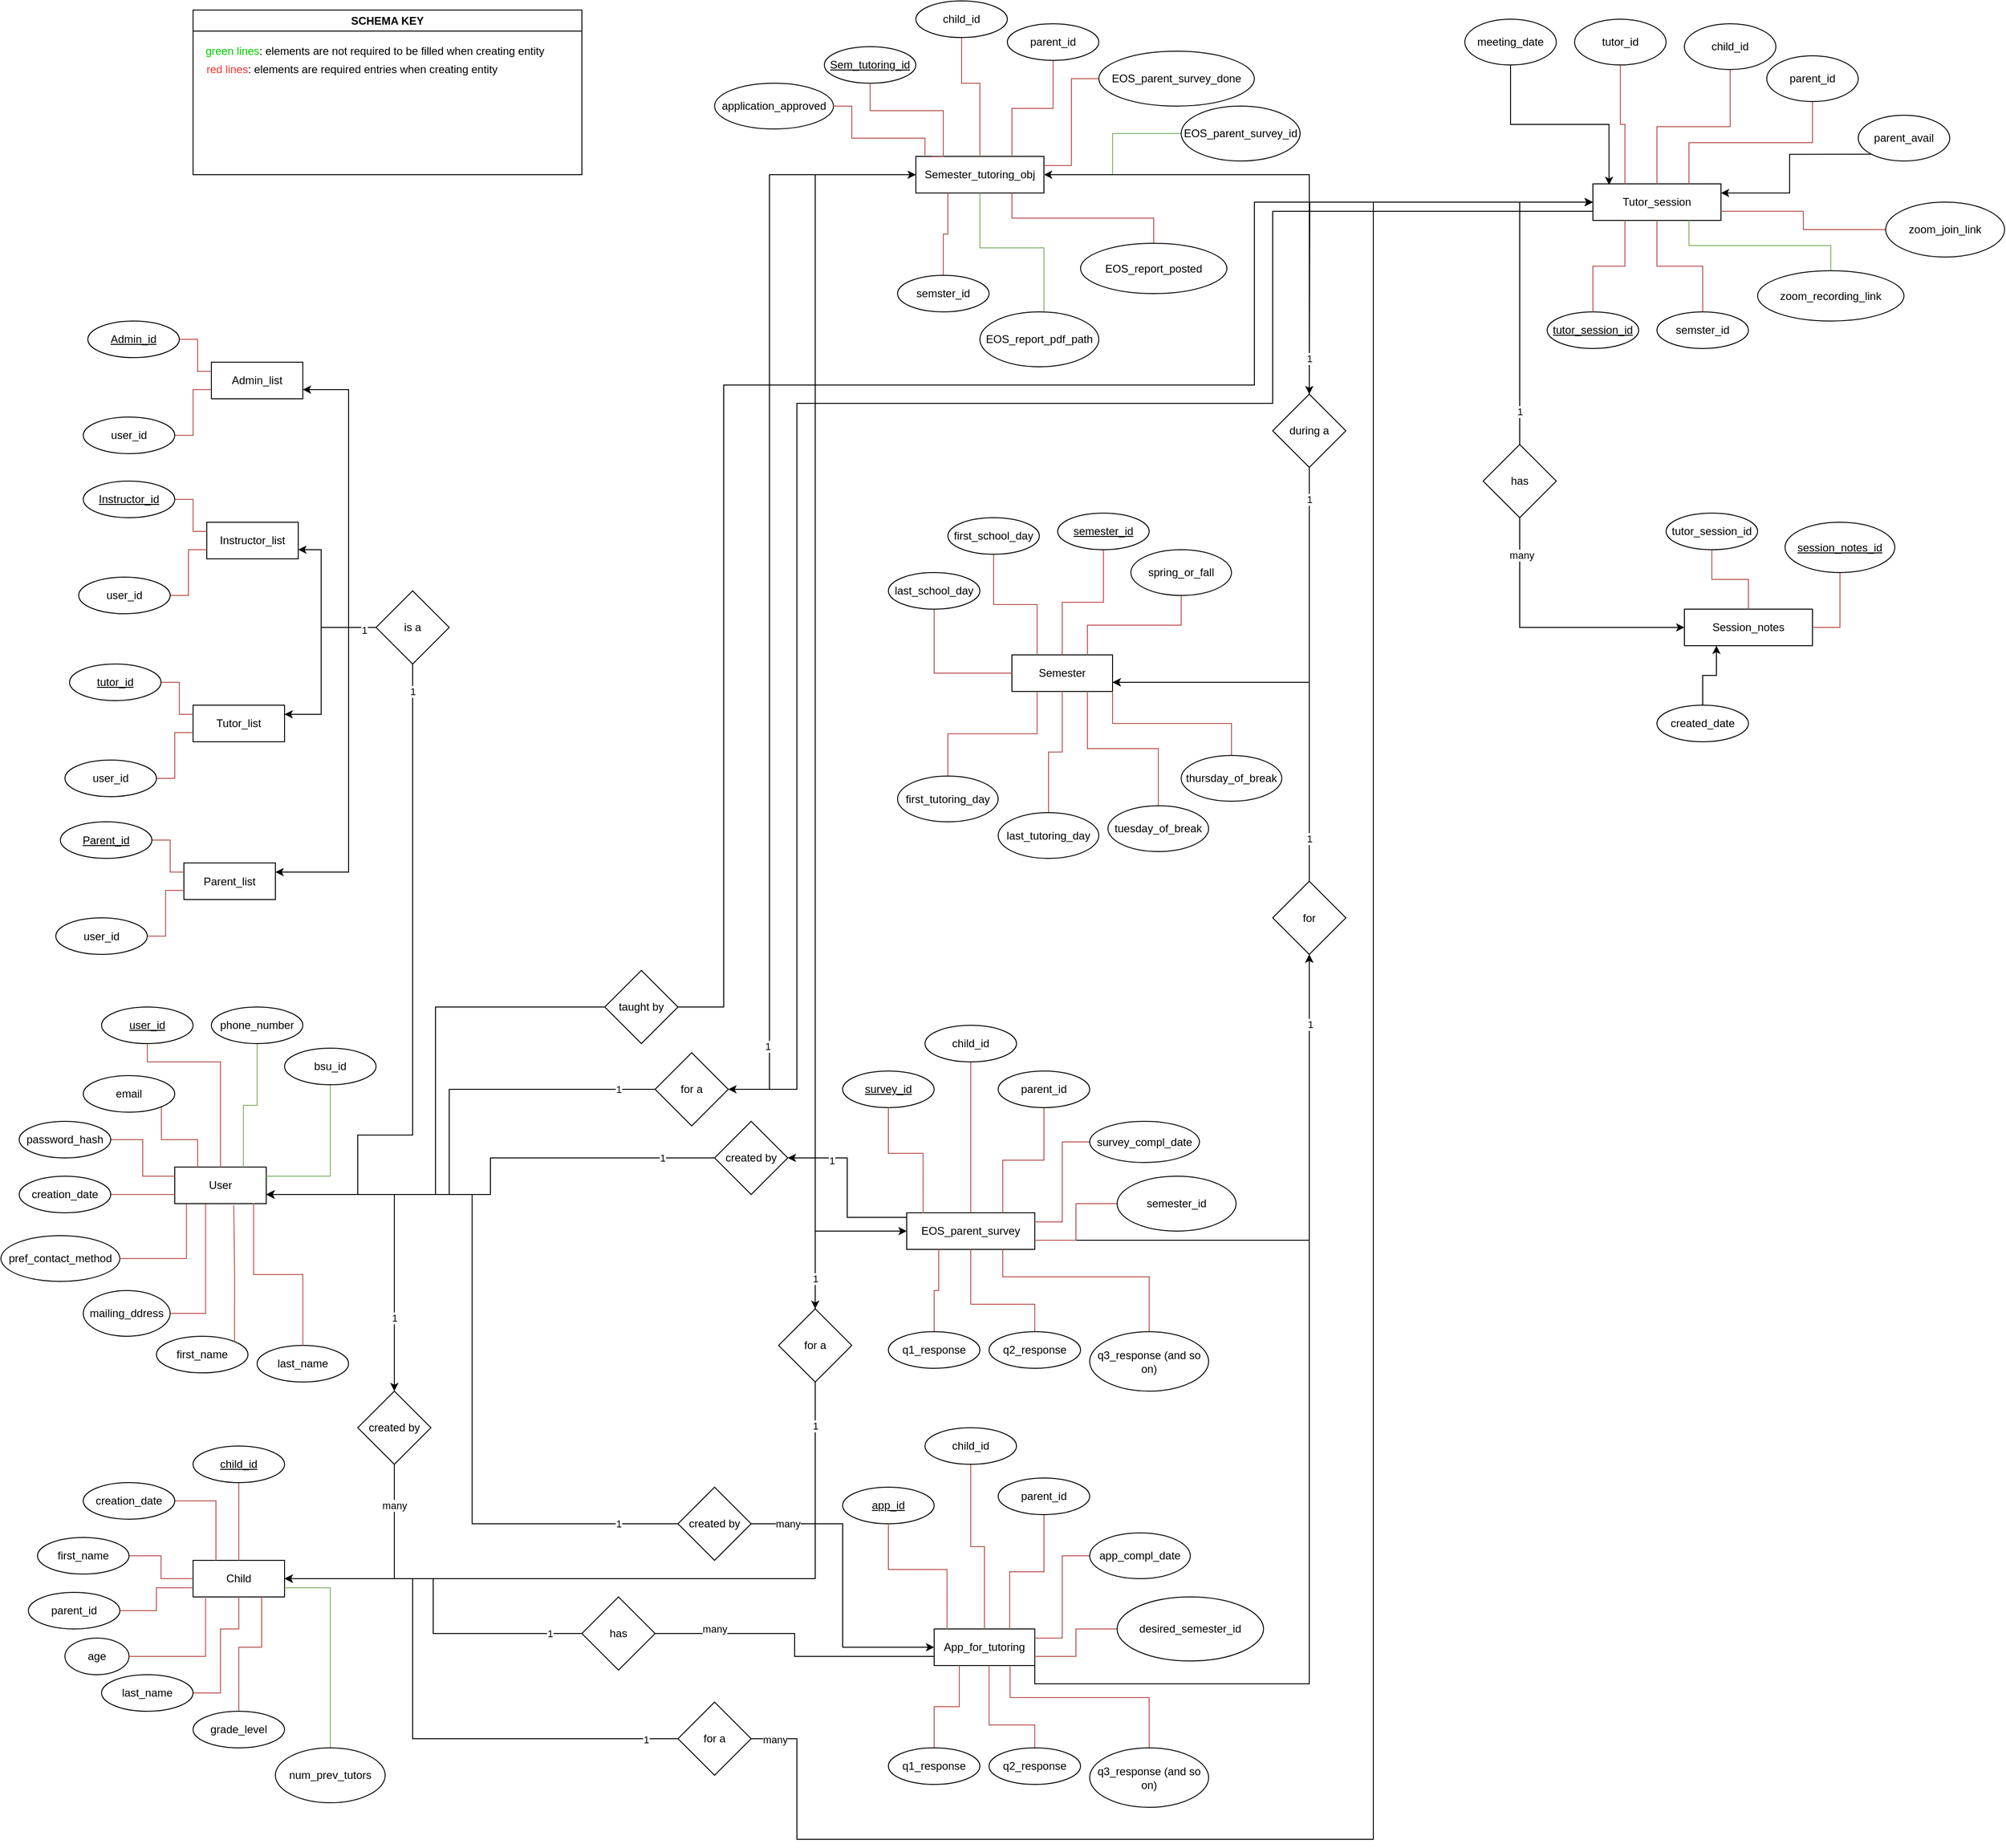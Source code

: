 <mxfile version="23.1.5" type="device">
  <diagram id="R2lEEEUBdFMjLlhIrx00" name="Page-1">
    <mxGraphModel dx="2074" dy="1890" grid="1" gridSize="10" guides="1" tooltips="1" connect="1" arrows="1" fold="1" page="1" pageScale="1" pageWidth="850" pageHeight="1100" math="0" shadow="0" extFonts="Permanent Marker^https://fonts.googleapis.com/css?family=Permanent+Marker">
      <root>
        <mxCell id="0" />
        <mxCell id="1" parent="0" />
        <mxCell id="3Qp0FOMEADOnAeZgJvAb-78" style="edgeStyle=orthogonalEdgeStyle;rounded=0;orthogonalLoop=1;jettySize=auto;html=1;exitX=1;exitY=0.75;exitDx=0;exitDy=0;entryX=0.5;entryY=0;entryDx=0;entryDy=0;" parent="1" source="dRT8ozILV0_iqANmPN8o-3" target="3Qp0FOMEADOnAeZgJvAb-77" edge="1">
          <mxGeometry relative="1" as="geometry" />
        </mxCell>
        <mxCell id="3Qp0FOMEADOnAeZgJvAb-81" value="1" style="edgeLabel;html=1;align=center;verticalAlign=middle;resizable=0;points=[];" parent="3Qp0FOMEADOnAeZgJvAb-78" vertex="1" connectable="0">
          <mxGeometry x="0.549" relative="1" as="geometry">
            <mxPoint as="offset" />
          </mxGeometry>
        </mxCell>
        <mxCell id="dRT8ozILV0_iqANmPN8o-3" value="User" style="whiteSpace=wrap;html=1;align=center;" parent="1" vertex="1">
          <mxGeometry x="200" y="185" width="100" height="40" as="geometry" />
        </mxCell>
        <mxCell id="dRT8ozILV0_iqANmPN8o-4" style="edgeStyle=orthogonalEdgeStyle;rounded=0;orthogonalLoop=1;jettySize=auto;html=1;exitX=0.5;exitY=1;exitDx=0;exitDy=0;entryX=0.75;entryY=0;entryDx=0;entryDy=0;endArrow=none;endFill=0;fillColor=#d5e8d4;strokeColor=#82b366;" parent="1" source="dRT8ozILV0_iqANmPN8o-5" target="dRT8ozILV0_iqANmPN8o-3" edge="1">
          <mxGeometry relative="1" as="geometry" />
        </mxCell>
        <mxCell id="dRT8ozILV0_iqANmPN8o-5" value="phone_number" style="ellipse;whiteSpace=wrap;html=1;align=center;" parent="1" vertex="1">
          <mxGeometry x="240" y="10" width="100" height="40" as="geometry" />
        </mxCell>
        <mxCell id="dRT8ozILV0_iqANmPN8o-6" style="edgeStyle=orthogonalEdgeStyle;rounded=0;orthogonalLoop=1;jettySize=auto;html=1;exitX=1;exitY=0.5;exitDx=0;exitDy=0;entryX=0;entryY=0.25;entryDx=0;entryDy=0;endArrow=none;endFill=0;fillColor=#f8cecc;strokeColor=#b85450;" parent="1" source="dRT8ozILV0_iqANmPN8o-7" target="dRT8ozILV0_iqANmPN8o-3" edge="1">
          <mxGeometry relative="1" as="geometry" />
        </mxCell>
        <mxCell id="dRT8ozILV0_iqANmPN8o-7" value="password_hash" style="ellipse;whiteSpace=wrap;html=1;align=center;" parent="1" vertex="1">
          <mxGeometry x="30" y="135" width="100" height="40" as="geometry" />
        </mxCell>
        <mxCell id="dRT8ozILV0_iqANmPN8o-8" style="edgeStyle=orthogonalEdgeStyle;rounded=0;orthogonalLoop=1;jettySize=auto;html=1;exitX=1;exitY=1;exitDx=0;exitDy=0;entryX=0.25;entryY=0;entryDx=0;entryDy=0;endArrow=none;endFill=0;fillColor=#f8cecc;strokeColor=#b85450;" parent="1" source="dRT8ozILV0_iqANmPN8o-9" target="dRT8ozILV0_iqANmPN8o-3" edge="1">
          <mxGeometry relative="1" as="geometry" />
        </mxCell>
        <mxCell id="dRT8ozILV0_iqANmPN8o-9" value="email" style="ellipse;whiteSpace=wrap;html=1;align=center;" parent="1" vertex="1">
          <mxGeometry x="100" y="85" width="100" height="40" as="geometry" />
        </mxCell>
        <mxCell id="dRT8ozILV0_iqANmPN8o-10" style="edgeStyle=orthogonalEdgeStyle;rounded=0;orthogonalLoop=1;jettySize=auto;html=1;exitX=1;exitY=0.5;exitDx=0;exitDy=0;entryX=0;entryY=0.75;entryDx=0;entryDy=0;endArrow=none;endFill=0;fillColor=#f8cecc;strokeColor=#b85450;" parent="1" source="dRT8ozILV0_iqANmPN8o-11" target="dRT8ozILV0_iqANmPN8o-3" edge="1">
          <mxGeometry relative="1" as="geometry" />
        </mxCell>
        <mxCell id="dRT8ozILV0_iqANmPN8o-11" value="creation_date" style="ellipse;whiteSpace=wrap;html=1;align=center;" parent="1" vertex="1">
          <mxGeometry x="30" y="195" width="100" height="40" as="geometry" />
        </mxCell>
        <mxCell id="dRT8ozILV0_iqANmPN8o-17" style="edgeStyle=orthogonalEdgeStyle;rounded=0;orthogonalLoop=1;jettySize=auto;html=1;exitX=0.5;exitY=1;exitDx=0;exitDy=0;entryX=0.5;entryY=0;entryDx=0;entryDy=0;endArrow=none;endFill=0;fillColor=#f8cecc;strokeColor=#b85450;" parent="1" source="dRT8ozILV0_iqANmPN8o-18" target="dRT8ozILV0_iqANmPN8o-3" edge="1">
          <mxGeometry relative="1" as="geometry">
            <Array as="points">
              <mxPoint x="170" y="70" />
              <mxPoint x="250" y="70" />
            </Array>
          </mxGeometry>
        </mxCell>
        <mxCell id="dRT8ozILV0_iqANmPN8o-18" value="user_id" style="ellipse;whiteSpace=wrap;html=1;align=center;fontStyle=4;" parent="1" vertex="1">
          <mxGeometry x="120" y="10" width="100" height="40" as="geometry" />
        </mxCell>
        <mxCell id="dRT8ozILV0_iqANmPN8o-19" value="pref_contact_method" style="ellipse;whiteSpace=wrap;html=1;align=center;" parent="1" vertex="1">
          <mxGeometry x="10" y="260" width="130" height="50" as="geometry" />
        </mxCell>
        <mxCell id="dRT8ozILV0_iqANmPN8o-20" style="edgeStyle=orthogonalEdgeStyle;rounded=0;orthogonalLoop=1;jettySize=auto;html=1;exitX=1;exitY=0.5;exitDx=0;exitDy=0;entryX=0.128;entryY=1.008;entryDx=0;entryDy=0;entryPerimeter=0;endArrow=none;endFill=0;fillColor=#f8cecc;strokeColor=#b85450;" parent="1" source="dRT8ozILV0_iqANmPN8o-19" target="dRT8ozILV0_iqANmPN8o-3" edge="1">
          <mxGeometry relative="1" as="geometry" />
        </mxCell>
        <mxCell id="dRT8ozILV0_iqANmPN8o-21" value="mailing_ddress" style="ellipse;whiteSpace=wrap;html=1;align=center;" parent="1" vertex="1">
          <mxGeometry x="100" y="320" width="95" height="50" as="geometry" />
        </mxCell>
        <mxCell id="dRT8ozILV0_iqANmPN8o-22" value="first_name" style="ellipse;whiteSpace=wrap;html=1;align=center;" parent="1" vertex="1">
          <mxGeometry x="180" y="370" width="100" height="40" as="geometry" />
        </mxCell>
        <mxCell id="dRT8ozILV0_iqANmPN8o-23" value="last_name" style="ellipse;whiteSpace=wrap;html=1;align=center;" parent="1" vertex="1">
          <mxGeometry x="290" y="380" width="100" height="40" as="geometry" />
        </mxCell>
        <mxCell id="dRT8ozILV0_iqANmPN8o-24" style="edgeStyle=orthogonalEdgeStyle;rounded=0;orthogonalLoop=1;jettySize=auto;html=1;exitX=1;exitY=0.5;exitDx=0;exitDy=0;entryX=0.337;entryY=1.008;entryDx=0;entryDy=0;entryPerimeter=0;endArrow=none;endFill=0;fillColor=#f8cecc;strokeColor=#b85450;" parent="1" source="dRT8ozILV0_iqANmPN8o-21" target="dRT8ozILV0_iqANmPN8o-3" edge="1">
          <mxGeometry relative="1" as="geometry" />
        </mxCell>
        <mxCell id="dRT8ozILV0_iqANmPN8o-25" style="edgeStyle=orthogonalEdgeStyle;rounded=0;orthogonalLoop=1;jettySize=auto;html=1;exitX=1;exitY=0;exitDx=0;exitDy=0;entryX=0.645;entryY=1.05;entryDx=0;entryDy=0;entryPerimeter=0;endArrow=none;endFill=0;fillColor=#f8cecc;strokeColor=#b85450;" parent="1" source="dRT8ozILV0_iqANmPN8o-22" target="dRT8ozILV0_iqANmPN8o-3" edge="1">
          <mxGeometry relative="1" as="geometry" />
        </mxCell>
        <mxCell id="dRT8ozILV0_iqANmPN8o-26" style="edgeStyle=orthogonalEdgeStyle;rounded=0;orthogonalLoop=1;jettySize=auto;html=1;exitX=0.5;exitY=0;exitDx=0;exitDy=0;entryX=0.862;entryY=0.988;entryDx=0;entryDy=0;entryPerimeter=0;endArrow=none;endFill=0;fillColor=#f8cecc;strokeColor=#b85450;" parent="1" source="dRT8ozILV0_iqANmPN8o-23" target="dRT8ozILV0_iqANmPN8o-3" edge="1">
          <mxGeometry relative="1" as="geometry" />
        </mxCell>
        <mxCell id="dRT8ozILV0_iqANmPN8o-27" value="Child" style="whiteSpace=wrap;html=1;align=center;" parent="1" vertex="1">
          <mxGeometry x="220" y="615" width="100" height="40" as="geometry" />
        </mxCell>
        <mxCell id="dRT8ozILV0_iqANmPN8o-51" style="edgeStyle=orthogonalEdgeStyle;rounded=0;orthogonalLoop=1;jettySize=auto;html=1;exitX=1;exitY=0.5;exitDx=0;exitDy=0;entryX=0.25;entryY=0;entryDx=0;entryDy=0;endArrow=none;endFill=0;fillColor=#f8cecc;strokeColor=#b85450;" parent="1" source="dRT8ozILV0_iqANmPN8o-35" target="dRT8ozILV0_iqANmPN8o-27" edge="1">
          <mxGeometry relative="1" as="geometry" />
        </mxCell>
        <mxCell id="dRT8ozILV0_iqANmPN8o-35" value="creation_date" style="ellipse;whiteSpace=wrap;html=1;align=center;" parent="1" vertex="1">
          <mxGeometry x="100" y="530" width="100" height="40" as="geometry" />
        </mxCell>
        <mxCell id="dRT8ozILV0_iqANmPN8o-36" style="edgeStyle=orthogonalEdgeStyle;rounded=0;orthogonalLoop=1;jettySize=auto;html=1;exitX=0.5;exitY=1;exitDx=0;exitDy=0;entryX=0.5;entryY=0;entryDx=0;entryDy=0;endArrow=none;endFill=0;fillColor=#f8cecc;strokeColor=#b85450;" parent="1" source="dRT8ozILV0_iqANmPN8o-37" target="dRT8ozILV0_iqANmPN8o-27" edge="1">
          <mxGeometry relative="1" as="geometry" />
        </mxCell>
        <mxCell id="dRT8ozILV0_iqANmPN8o-37" value="child_id" style="ellipse;whiteSpace=wrap;html=1;align=center;fontStyle=4;" parent="1" vertex="1">
          <mxGeometry x="220" y="490" width="100" height="40" as="geometry" />
        </mxCell>
        <mxCell id="dRT8ozILV0_iqANmPN8o-50" style="edgeStyle=orthogonalEdgeStyle;rounded=0;orthogonalLoop=1;jettySize=auto;html=1;exitX=1;exitY=0.5;exitDx=0;exitDy=0;entryX=0;entryY=0.5;entryDx=0;entryDy=0;endArrow=none;endFill=0;fillColor=#f8cecc;strokeColor=#b85450;" parent="1" source="dRT8ozILV0_iqANmPN8o-41" target="dRT8ozILV0_iqANmPN8o-27" edge="1">
          <mxGeometry relative="1" as="geometry" />
        </mxCell>
        <mxCell id="dRT8ozILV0_iqANmPN8o-41" value="first_name" style="ellipse;whiteSpace=wrap;html=1;align=center;" parent="1" vertex="1">
          <mxGeometry x="50" y="590" width="100" height="40" as="geometry" />
        </mxCell>
        <mxCell id="dRT8ozILV0_iqANmPN8o-48" style="edgeStyle=orthogonalEdgeStyle;rounded=0;orthogonalLoop=1;jettySize=auto;html=1;exitX=1;exitY=0.5;exitDx=0;exitDy=0;entryX=0.5;entryY=1;entryDx=0;entryDy=0;endArrow=none;endFill=0;fillColor=#f8cecc;strokeColor=#b85450;" parent="1" source="dRT8ozILV0_iqANmPN8o-42" target="dRT8ozILV0_iqANmPN8o-27" edge="1">
          <mxGeometry relative="1" as="geometry">
            <Array as="points">
              <mxPoint x="250" y="760" />
              <mxPoint x="250" y="690" />
              <mxPoint x="270" y="690" />
            </Array>
          </mxGeometry>
        </mxCell>
        <mxCell id="dRT8ozILV0_iqANmPN8o-42" value="last_name" style="ellipse;whiteSpace=wrap;html=1;align=center;" parent="1" vertex="1">
          <mxGeometry x="120" y="740" width="100" height="40" as="geometry" />
        </mxCell>
        <mxCell id="dRT8ozILV0_iqANmPN8o-49" style="edgeStyle=orthogonalEdgeStyle;rounded=0;orthogonalLoop=1;jettySize=auto;html=1;exitX=0.5;exitY=0;exitDx=0;exitDy=0;entryX=0.75;entryY=1;entryDx=0;entryDy=0;endArrow=none;endFill=0;fillColor=#f8cecc;strokeColor=#b85450;" parent="1" source="dRT8ozILV0_iqANmPN8o-46" target="dRT8ozILV0_iqANmPN8o-27" edge="1">
          <mxGeometry relative="1" as="geometry">
            <Array as="points">
              <mxPoint x="270" y="710" />
              <mxPoint x="295" y="710" />
            </Array>
          </mxGeometry>
        </mxCell>
        <mxCell id="dRT8ozILV0_iqANmPN8o-46" value="grade_level" style="ellipse;whiteSpace=wrap;html=1;align=center;" parent="1" vertex="1">
          <mxGeometry x="220" y="780" width="100" height="40" as="geometry" />
        </mxCell>
        <mxCell id="dRT8ozILV0_iqANmPN8o-52" value="age" style="ellipse;whiteSpace=wrap;html=1;align=center;" parent="1" vertex="1">
          <mxGeometry x="80" y="700" width="70" height="40" as="geometry" />
        </mxCell>
        <mxCell id="dRT8ozILV0_iqANmPN8o-53" style="edgeStyle=orthogonalEdgeStyle;rounded=0;orthogonalLoop=1;jettySize=auto;html=1;exitX=1;exitY=0.5;exitDx=0;exitDy=0;entryX=0.137;entryY=1.029;entryDx=0;entryDy=0;entryPerimeter=0;endArrow=none;endFill=0;fillColor=#f8cecc;strokeColor=#b85450;" parent="1" source="dRT8ozILV0_iqANmPN8o-52" target="dRT8ozILV0_iqANmPN8o-27" edge="1">
          <mxGeometry relative="1" as="geometry" />
        </mxCell>
        <mxCell id="3Qp0FOMEADOnAeZgJvAb-71" style="edgeStyle=orthogonalEdgeStyle;rounded=0;orthogonalLoop=1;jettySize=auto;html=1;exitX=1;exitY=1;exitDx=0;exitDy=0;entryX=0.5;entryY=1;entryDx=0;entryDy=0;" parent="1" source="dRT8ozILV0_iqANmPN8o-118" target="3Qp0FOMEADOnAeZgJvAb-69" edge="1">
          <mxGeometry relative="1" as="geometry">
            <mxPoint x="1195" y="747.5" as="sourcePoint" />
            <mxPoint x="1495" y="-20" as="targetPoint" />
          </mxGeometry>
        </mxCell>
        <mxCell id="dRT8ozILV0_iqANmPN8o-118" value="App_for_tutoring" style="whiteSpace=wrap;html=1;align=center;" parent="1" vertex="1">
          <mxGeometry x="1030" y="690" width="110" height="40" as="geometry" />
        </mxCell>
        <mxCell id="dRT8ozILV0_iqANmPN8o-119" style="edgeStyle=orthogonalEdgeStyle;rounded=0;orthogonalLoop=1;jettySize=auto;html=1;exitX=0.5;exitY=1;exitDx=0;exitDy=0;entryX=0.75;entryY=0;entryDx=0;entryDy=0;endArrow=none;endFill=0;fillColor=#f8cecc;strokeColor=#b85450;" parent="1" source="dRT8ozILV0_iqANmPN8o-120" target="dRT8ozILV0_iqANmPN8o-118" edge="1">
          <mxGeometry relative="1" as="geometry" />
        </mxCell>
        <mxCell id="dRT8ozILV0_iqANmPN8o-120" value="parent_id" style="ellipse;whiteSpace=wrap;html=1;align=center;" parent="1" vertex="1">
          <mxGeometry x="1100" y="525" width="100" height="40" as="geometry" />
        </mxCell>
        <mxCell id="dRT8ozILV0_iqANmPN8o-134" style="edgeStyle=orthogonalEdgeStyle;rounded=0;orthogonalLoop=1;jettySize=auto;html=1;exitX=0.5;exitY=0;exitDx=0;exitDy=0;entryX=0.25;entryY=1;entryDx=0;entryDy=0;endArrow=none;endFill=0;fillColor=#f8cecc;strokeColor=#b85450;" parent="1" source="dRT8ozILV0_iqANmPN8o-122" target="dRT8ozILV0_iqANmPN8o-118" edge="1">
          <mxGeometry relative="1" as="geometry" />
        </mxCell>
        <mxCell id="dRT8ozILV0_iqANmPN8o-122" value="q1_response" style="ellipse;whiteSpace=wrap;html=1;align=center;" parent="1" vertex="1">
          <mxGeometry x="980" y="820" width="100" height="40" as="geometry" />
        </mxCell>
        <mxCell id="dRT8ozILV0_iqANmPN8o-123" value="&lt;u&gt;app_id&lt;/u&gt;" style="ellipse;whiteSpace=wrap;html=1;align=center;" parent="1" vertex="1">
          <mxGeometry x="930" y="535" width="100" height="40" as="geometry" />
        </mxCell>
        <mxCell id="dRT8ozILV0_iqANmPN8o-131" style="edgeStyle=orthogonalEdgeStyle;rounded=0;orthogonalLoop=1;jettySize=auto;html=1;exitX=0.5;exitY=1;exitDx=0;exitDy=0;entryX=0.5;entryY=0;entryDx=0;entryDy=0;endArrow=none;endFill=0;fillColor=#f8cecc;strokeColor=#b85450;" parent="1" source="dRT8ozILV0_iqANmPN8o-128" target="dRT8ozILV0_iqANmPN8o-118" edge="1">
          <mxGeometry relative="1" as="geometry" />
        </mxCell>
        <mxCell id="dRT8ozILV0_iqANmPN8o-128" value="child_id" style="ellipse;whiteSpace=wrap;html=1;align=center;" parent="1" vertex="1">
          <mxGeometry x="1020" y="470" width="100" height="40" as="geometry" />
        </mxCell>
        <mxCell id="dRT8ozILV0_iqANmPN8o-129" style="edgeStyle=orthogonalEdgeStyle;rounded=0;orthogonalLoop=1;jettySize=auto;html=1;exitX=0.5;exitY=1;exitDx=0;exitDy=0;entryX=0.128;entryY=0.008;entryDx=0;entryDy=0;entryPerimeter=0;endArrow=none;endFill=0;fillColor=#f8cecc;strokeColor=#b85450;" parent="1" source="dRT8ozILV0_iqANmPN8o-123" target="dRT8ozILV0_iqANmPN8o-118" edge="1">
          <mxGeometry relative="1" as="geometry">
            <Array as="points">
              <mxPoint x="980" y="625" />
              <mxPoint x="1044" y="625" />
            </Array>
          </mxGeometry>
        </mxCell>
        <mxCell id="dRT8ozILV0_iqANmPN8o-135" style="edgeStyle=orthogonalEdgeStyle;rounded=0;orthogonalLoop=1;jettySize=auto;html=1;exitX=0.5;exitY=0;exitDx=0;exitDy=0;endArrow=none;endFill=0;fillColor=#f8cecc;strokeColor=#b85450;" parent="1" source="dRT8ozILV0_iqANmPN8o-132" target="dRT8ozILV0_iqANmPN8o-118" edge="1">
          <mxGeometry relative="1" as="geometry">
            <Array as="points">
              <mxPoint x="1140" y="795" />
              <mxPoint x="1090" y="795" />
            </Array>
          </mxGeometry>
        </mxCell>
        <mxCell id="dRT8ozILV0_iqANmPN8o-132" value="q2_response" style="ellipse;whiteSpace=wrap;html=1;align=center;" parent="1" vertex="1">
          <mxGeometry x="1090" y="820" width="100" height="40" as="geometry" />
        </mxCell>
        <mxCell id="dRT8ozILV0_iqANmPN8o-136" style="edgeStyle=orthogonalEdgeStyle;rounded=0;orthogonalLoop=1;jettySize=auto;html=1;exitX=0.5;exitY=0;exitDx=0;exitDy=0;entryX=0.75;entryY=1;entryDx=0;entryDy=0;endArrow=none;endFill=0;fillColor=#f8cecc;strokeColor=#b85450;" parent="1" source="dRT8ozILV0_iqANmPN8o-133" target="dRT8ozILV0_iqANmPN8o-118" edge="1">
          <mxGeometry relative="1" as="geometry">
            <Array as="points">
              <mxPoint x="1265" y="765" />
              <mxPoint x="1113" y="765" />
              <mxPoint x="1113" y="730" />
            </Array>
          </mxGeometry>
        </mxCell>
        <mxCell id="dRT8ozILV0_iqANmPN8o-133" value="q3_response (and so on)" style="ellipse;whiteSpace=wrap;html=1;align=center;" parent="1" vertex="1">
          <mxGeometry x="1200" y="820" width="130" height="65" as="geometry" />
        </mxCell>
        <mxCell id="dRT8ozILV0_iqANmPN8o-140" style="edgeStyle=orthogonalEdgeStyle;rounded=0;orthogonalLoop=1;jettySize=auto;html=1;exitX=0;exitY=0.5;exitDx=0;exitDy=0;entryX=1;entryY=0.25;entryDx=0;entryDy=0;endArrow=none;endFill=0;fillColor=#f8cecc;strokeColor=#b85450;" parent="1" source="dRT8ozILV0_iqANmPN8o-137" target="dRT8ozILV0_iqANmPN8o-118" edge="1">
          <mxGeometry relative="1" as="geometry" />
        </mxCell>
        <mxCell id="dRT8ozILV0_iqANmPN8o-137" value="app_compl_date" style="ellipse;whiteSpace=wrap;html=1;align=center;" parent="1" vertex="1">
          <mxGeometry x="1200" y="585" width="110" height="50" as="geometry" />
        </mxCell>
        <mxCell id="dRT8ozILV0_iqANmPN8o-139" style="edgeStyle=orthogonalEdgeStyle;rounded=0;orthogonalLoop=1;jettySize=auto;html=1;exitX=0;exitY=0.5;exitDx=0;exitDy=0;entryX=1;entryY=0.75;entryDx=0;entryDy=0;endArrow=none;endFill=0;fillColor=#f8cecc;strokeColor=#b85450;" parent="1" source="dRT8ozILV0_iqANmPN8o-138" target="dRT8ozILV0_iqANmPN8o-118" edge="1">
          <mxGeometry relative="1" as="geometry" />
        </mxCell>
        <mxCell id="dRT8ozILV0_iqANmPN8o-138" value="desired_semester_id" style="ellipse;whiteSpace=wrap;html=1;align=center;" parent="1" vertex="1">
          <mxGeometry x="1230" y="655" width="160" height="70" as="geometry" />
        </mxCell>
        <mxCell id="3Qp0FOMEADOnAeZgJvAb-91" style="edgeStyle=orthogonalEdgeStyle;rounded=0;orthogonalLoop=1;jettySize=auto;html=1;exitX=1;exitY=0.75;exitDx=0;exitDy=0;entryX=0.5;entryY=1;entryDx=0;entryDy=0;" parent="1" source="dRT8ozILV0_iqANmPN8o-141" target="3Qp0FOMEADOnAeZgJvAb-69" edge="1">
          <mxGeometry relative="1" as="geometry" />
        </mxCell>
        <mxCell id="3Qp0FOMEADOnAeZgJvAb-92" value="1" style="edgeLabel;html=1;align=center;verticalAlign=middle;resizable=0;points=[];" parent="3Qp0FOMEADOnAeZgJvAb-91" vertex="1" connectable="0">
          <mxGeometry x="0.75" y="-1" relative="1" as="geometry">
            <mxPoint as="offset" />
          </mxGeometry>
        </mxCell>
        <mxCell id="3Qp0FOMEADOnAeZgJvAb-98" style="edgeStyle=orthogonalEdgeStyle;rounded=0;orthogonalLoop=1;jettySize=auto;html=1;exitX=0;exitY=0.5;exitDx=0;exitDy=0;entryX=1;entryY=0.5;entryDx=0;entryDy=0;" parent="1" source="dRT8ozILV0_iqANmPN8o-141" target="3Qp0FOMEADOnAeZgJvAb-97" edge="1">
          <mxGeometry relative="1" as="geometry">
            <Array as="points">
              <mxPoint x="1000" y="240" />
              <mxPoint x="935" y="240" />
              <mxPoint x="935" y="175" />
            </Array>
          </mxGeometry>
        </mxCell>
        <mxCell id="3Qp0FOMEADOnAeZgJvAb-101" value="1" style="edgeLabel;html=1;align=center;verticalAlign=middle;resizable=0;points=[];" parent="3Qp0FOMEADOnAeZgJvAb-98" vertex="1" connectable="0">
          <mxGeometry x="0.543" y="3" relative="1" as="geometry">
            <mxPoint as="offset" />
          </mxGeometry>
        </mxCell>
        <mxCell id="dRT8ozILV0_iqANmPN8o-141" value="EOS_parent_survey" style="whiteSpace=wrap;html=1;align=center;" parent="1" vertex="1">
          <mxGeometry x="1000" y="235" width="140" height="40" as="geometry" />
        </mxCell>
        <mxCell id="dRT8ozILV0_iqANmPN8o-142" style="edgeStyle=orthogonalEdgeStyle;rounded=0;orthogonalLoop=1;jettySize=auto;html=1;exitX=0.5;exitY=1;exitDx=0;exitDy=0;entryX=0.75;entryY=0;entryDx=0;entryDy=0;endArrow=none;endFill=0;fillColor=#f8cecc;strokeColor=#b85450;" parent="1" source="dRT8ozILV0_iqANmPN8o-143" target="dRT8ozILV0_iqANmPN8o-141" edge="1">
          <mxGeometry relative="1" as="geometry" />
        </mxCell>
        <mxCell id="dRT8ozILV0_iqANmPN8o-143" value="parent_id" style="ellipse;whiteSpace=wrap;html=1;align=center;" parent="1" vertex="1">
          <mxGeometry x="1100" y="80" width="100" height="40" as="geometry" />
        </mxCell>
        <mxCell id="dRT8ozILV0_iqANmPN8o-144" style="edgeStyle=orthogonalEdgeStyle;rounded=0;orthogonalLoop=1;jettySize=auto;html=1;exitX=0.5;exitY=0;exitDx=0;exitDy=0;entryX=0.25;entryY=1;entryDx=0;entryDy=0;endArrow=none;endFill=0;fillColor=#f8cecc;strokeColor=#b85450;" parent="1" source="dRT8ozILV0_iqANmPN8o-145" target="dRT8ozILV0_iqANmPN8o-141" edge="1">
          <mxGeometry relative="1" as="geometry" />
        </mxCell>
        <mxCell id="dRT8ozILV0_iqANmPN8o-145" value="q1_response" style="ellipse;whiteSpace=wrap;html=1;align=center;" parent="1" vertex="1">
          <mxGeometry x="980" y="365" width="100" height="40" as="geometry" />
        </mxCell>
        <mxCell id="dRT8ozILV0_iqANmPN8o-146" value="&lt;u&gt;survey_id&lt;/u&gt;" style="ellipse;whiteSpace=wrap;html=1;align=center;" parent="1" vertex="1">
          <mxGeometry x="930" y="80" width="100" height="40" as="geometry" />
        </mxCell>
        <mxCell id="dRT8ozILV0_iqANmPN8o-147" style="edgeStyle=orthogonalEdgeStyle;rounded=0;orthogonalLoop=1;jettySize=auto;html=1;exitX=0.5;exitY=1;exitDx=0;exitDy=0;entryX=0.5;entryY=0;entryDx=0;entryDy=0;endArrow=none;endFill=0;fillColor=#f8cecc;strokeColor=#b85450;" parent="1" source="dRT8ozILV0_iqANmPN8o-148" target="dRT8ozILV0_iqANmPN8o-141" edge="1">
          <mxGeometry relative="1" as="geometry" />
        </mxCell>
        <mxCell id="dRT8ozILV0_iqANmPN8o-148" value="child_id" style="ellipse;whiteSpace=wrap;html=1;align=center;" parent="1" vertex="1">
          <mxGeometry x="1020" y="30" width="100" height="40" as="geometry" />
        </mxCell>
        <mxCell id="dRT8ozILV0_iqANmPN8o-149" style="edgeStyle=orthogonalEdgeStyle;rounded=0;orthogonalLoop=1;jettySize=auto;html=1;exitX=0.5;exitY=1;exitDx=0;exitDy=0;entryX=0.128;entryY=0.008;entryDx=0;entryDy=0;entryPerimeter=0;endArrow=none;endFill=0;fillColor=#f8cecc;strokeColor=#b85450;" parent="1" source="dRT8ozILV0_iqANmPN8o-146" target="dRT8ozILV0_iqANmPN8o-141" edge="1">
          <mxGeometry relative="1" as="geometry">
            <Array as="points">
              <mxPoint x="980" y="170" />
              <mxPoint x="1018" y="170" />
            </Array>
          </mxGeometry>
        </mxCell>
        <mxCell id="dRT8ozILV0_iqANmPN8o-159" style="edgeStyle=orthogonalEdgeStyle;rounded=0;orthogonalLoop=1;jettySize=auto;html=1;exitX=0.5;exitY=0;exitDx=0;exitDy=0;entryX=0.5;entryY=1;entryDx=0;entryDy=0;endArrow=none;endFill=0;fillColor=#f8cecc;strokeColor=#b85450;" parent="1" source="dRT8ozILV0_iqANmPN8o-151" target="dRT8ozILV0_iqANmPN8o-141" edge="1">
          <mxGeometry relative="1" as="geometry">
            <Array as="points">
              <mxPoint x="1140" y="335" />
              <mxPoint x="1070" y="335" />
            </Array>
          </mxGeometry>
        </mxCell>
        <mxCell id="dRT8ozILV0_iqANmPN8o-151" value="q2_response" style="ellipse;whiteSpace=wrap;html=1;align=center;" parent="1" vertex="1">
          <mxGeometry x="1090" y="365" width="100" height="40" as="geometry" />
        </mxCell>
        <mxCell id="dRT8ozILV0_iqANmPN8o-158" style="edgeStyle=orthogonalEdgeStyle;rounded=0;orthogonalLoop=1;jettySize=auto;html=1;exitX=0.5;exitY=0;exitDx=0;exitDy=0;entryX=0.75;entryY=1;entryDx=0;entryDy=0;endArrow=none;endFill=0;fillColor=#f8cecc;strokeColor=#b85450;" parent="1" source="dRT8ozILV0_iqANmPN8o-153" target="dRT8ozILV0_iqANmPN8o-141" edge="1">
          <mxGeometry relative="1" as="geometry">
            <Array as="points">
              <mxPoint x="1265" y="305" />
              <mxPoint x="1105" y="305" />
            </Array>
          </mxGeometry>
        </mxCell>
        <mxCell id="dRT8ozILV0_iqANmPN8o-153" value="q3_response (and so on)" style="ellipse;whiteSpace=wrap;html=1;align=center;" parent="1" vertex="1">
          <mxGeometry x="1200" y="365" width="130" height="65" as="geometry" />
        </mxCell>
        <mxCell id="dRT8ozILV0_iqANmPN8o-154" style="edgeStyle=orthogonalEdgeStyle;rounded=0;orthogonalLoop=1;jettySize=auto;html=1;exitX=0;exitY=0.5;exitDx=0;exitDy=0;entryX=1;entryY=0.25;entryDx=0;entryDy=0;endArrow=none;endFill=0;fillColor=#f8cecc;strokeColor=#b85450;" parent="1" source="dRT8ozILV0_iqANmPN8o-155" target="dRT8ozILV0_iqANmPN8o-141" edge="1">
          <mxGeometry relative="1" as="geometry" />
        </mxCell>
        <mxCell id="dRT8ozILV0_iqANmPN8o-155" value="survey_compl_date" style="ellipse;whiteSpace=wrap;html=1;align=center;" parent="1" vertex="1">
          <mxGeometry x="1200" y="135" width="120" height="45" as="geometry" />
        </mxCell>
        <mxCell id="dRT8ozILV0_iqANmPN8o-156" style="edgeStyle=orthogonalEdgeStyle;rounded=0;orthogonalLoop=1;jettySize=auto;html=1;exitX=0;exitY=0.5;exitDx=0;exitDy=0;entryX=1;entryY=0.75;entryDx=0;entryDy=0;endArrow=none;endFill=0;fillColor=#f8cecc;strokeColor=#b85450;" parent="1" source="dRT8ozILV0_iqANmPN8o-157" target="dRT8ozILV0_iqANmPN8o-141" edge="1">
          <mxGeometry relative="1" as="geometry" />
        </mxCell>
        <mxCell id="dRT8ozILV0_iqANmPN8o-157" value="semester_id" style="ellipse;whiteSpace=wrap;html=1;align=center;" parent="1" vertex="1">
          <mxGeometry x="1230" y="195" width="130" height="60" as="geometry" />
        </mxCell>
        <mxCell id="3Qp0FOMEADOnAeZgJvAb-103" style="edgeStyle=orthogonalEdgeStyle;rounded=0;orthogonalLoop=1;jettySize=auto;html=1;exitX=0;exitY=0.5;exitDx=0;exitDy=0;entryX=0.5;entryY=0;entryDx=0;entryDy=0;" parent="1" source="dRT8ozILV0_iqANmPN8o-160" target="3Qp0FOMEADOnAeZgJvAb-94" edge="1">
          <mxGeometry relative="1" as="geometry" />
        </mxCell>
        <mxCell id="dRT8ozILV0_iqANmPN8o-160" value="Semester_tutoring_obj" style="whiteSpace=wrap;html=1;align=center;" parent="1" vertex="1">
          <mxGeometry x="1010" y="-920" width="140" height="40" as="geometry" />
        </mxCell>
        <mxCell id="dRT8ozILV0_iqANmPN8o-161" style="edgeStyle=orthogonalEdgeStyle;rounded=0;orthogonalLoop=1;jettySize=auto;html=1;exitX=0.5;exitY=1;exitDx=0;exitDy=0;entryX=0.75;entryY=0;entryDx=0;entryDy=0;endArrow=none;endFill=0;fillColor=#f8cecc;strokeColor=#b85450;" parent="1" source="dRT8ozILV0_iqANmPN8o-162" target="dRT8ozILV0_iqANmPN8o-160" edge="1">
          <mxGeometry relative="1" as="geometry" />
        </mxCell>
        <mxCell id="dRT8ozILV0_iqANmPN8o-162" value="parent_id" style="ellipse;whiteSpace=wrap;html=1;align=center;" parent="1" vertex="1">
          <mxGeometry x="1110" y="-1065" width="100" height="40" as="geometry" />
        </mxCell>
        <mxCell id="dRT8ozILV0_iqANmPN8o-163" style="edgeStyle=orthogonalEdgeStyle;rounded=0;orthogonalLoop=1;jettySize=auto;html=1;exitX=0.5;exitY=0;exitDx=0;exitDy=0;entryX=0.25;entryY=1;entryDx=0;entryDy=0;endArrow=none;endFill=0;fillColor=#f8cecc;strokeColor=#b85450;" parent="1" source="dRT8ozILV0_iqANmPN8o-164" target="dRT8ozILV0_iqANmPN8o-160" edge="1">
          <mxGeometry relative="1" as="geometry" />
        </mxCell>
        <mxCell id="dRT8ozILV0_iqANmPN8o-164" value="semster_id" style="ellipse;whiteSpace=wrap;html=1;align=center;" parent="1" vertex="1">
          <mxGeometry x="990" y="-790" width="100" height="40" as="geometry" />
        </mxCell>
        <mxCell id="dRT8ozILV0_iqANmPN8o-165" value="&lt;u&gt;Sem_tutoring_id&lt;/u&gt;" style="ellipse;whiteSpace=wrap;html=1;align=center;" parent="1" vertex="1">
          <mxGeometry x="910" y="-1040" width="100" height="40" as="geometry" />
        </mxCell>
        <mxCell id="dRT8ozILV0_iqANmPN8o-166" style="edgeStyle=orthogonalEdgeStyle;rounded=0;orthogonalLoop=1;jettySize=auto;html=1;exitX=0.5;exitY=1;exitDx=0;exitDy=0;entryX=0.5;entryY=0;entryDx=0;entryDy=0;endArrow=none;endFill=0;fillColor=#f8cecc;strokeColor=#b85450;" parent="1" source="dRT8ozILV0_iqANmPN8o-167" target="dRT8ozILV0_iqANmPN8o-160" edge="1">
          <mxGeometry relative="1" as="geometry">
            <Array as="points">
              <mxPoint x="1060" y="-1000" />
              <mxPoint x="1080" y="-1000" />
            </Array>
          </mxGeometry>
        </mxCell>
        <mxCell id="dRT8ozILV0_iqANmPN8o-167" value="child_id" style="ellipse;whiteSpace=wrap;html=1;align=center;" parent="1" vertex="1">
          <mxGeometry x="1010" y="-1090" width="100" height="40" as="geometry" />
        </mxCell>
        <mxCell id="dRT8ozILV0_iqANmPN8o-168" style="edgeStyle=orthogonalEdgeStyle;rounded=0;orthogonalLoop=1;jettySize=auto;html=1;exitX=0.5;exitY=1;exitDx=0;exitDy=0;entryX=0.128;entryY=0.008;entryDx=0;entryDy=0;entryPerimeter=0;endArrow=none;endFill=0;fillColor=#f8cecc;strokeColor=#b85450;" parent="1" source="dRT8ozILV0_iqANmPN8o-165" target="dRT8ozILV0_iqANmPN8o-160" edge="1">
          <mxGeometry relative="1" as="geometry">
            <Array as="points">
              <mxPoint x="960" y="-970" />
              <mxPoint x="1040" y="-970" />
              <mxPoint x="1040" y="-920" />
            </Array>
          </mxGeometry>
        </mxCell>
        <mxCell id="dRT8ozILV0_iqANmPN8o-169" style="edgeStyle=orthogonalEdgeStyle;rounded=0;orthogonalLoop=1;jettySize=auto;html=1;exitX=0.5;exitY=0;exitDx=0;exitDy=0;entryX=0.5;entryY=1;entryDx=0;entryDy=0;endArrow=none;endFill=0;fillColor=#d5e8d4;strokeColor=#82b366;" parent="1" source="dRT8ozILV0_iqANmPN8o-170" target="dRT8ozILV0_iqANmPN8o-160" edge="1">
          <mxGeometry relative="1" as="geometry">
            <Array as="points">
              <mxPoint x="1150" y="-820" />
              <mxPoint x="1080" y="-820" />
            </Array>
          </mxGeometry>
        </mxCell>
        <mxCell id="dRT8ozILV0_iqANmPN8o-170" value="EOS_report_pdf_path" style="ellipse;whiteSpace=wrap;html=1;align=center;" parent="1" vertex="1">
          <mxGeometry x="1080" y="-750" width="130" height="60" as="geometry" />
        </mxCell>
        <mxCell id="dRT8ozILV0_iqANmPN8o-173" style="edgeStyle=orthogonalEdgeStyle;rounded=0;orthogonalLoop=1;jettySize=auto;html=1;exitX=0;exitY=0.5;exitDx=0;exitDy=0;entryX=1;entryY=0.25;entryDx=0;entryDy=0;endArrow=none;endFill=0;fillColor=#f8cecc;strokeColor=#b85450;" parent="1" source="dRT8ozILV0_iqANmPN8o-174" target="dRT8ozILV0_iqANmPN8o-160" edge="1">
          <mxGeometry relative="1" as="geometry" />
        </mxCell>
        <mxCell id="dRT8ozILV0_iqANmPN8o-174" value="EOS_parent_survey_done" style="ellipse;whiteSpace=wrap;html=1;align=center;" parent="1" vertex="1">
          <mxGeometry x="1210" y="-1035" width="170" height="60" as="geometry" />
        </mxCell>
        <mxCell id="dRT8ozILV0_iqANmPN8o-175" style="edgeStyle=orthogonalEdgeStyle;rounded=0;orthogonalLoop=1;jettySize=auto;html=1;exitX=0;exitY=0.5;exitDx=0;exitDy=0;entryX=1;entryY=0.5;entryDx=0;entryDy=0;endArrow=none;endFill=0;fillColor=#d5e8d4;strokeColor=#82b366;" parent="1" source="dRT8ozILV0_iqANmPN8o-176" target="dRT8ozILV0_iqANmPN8o-160" edge="1">
          <mxGeometry relative="1" as="geometry" />
        </mxCell>
        <mxCell id="dRT8ozILV0_iqANmPN8o-176" value="EOS_parent_survey_id" style="ellipse;whiteSpace=wrap;html=1;align=center;" parent="1" vertex="1">
          <mxGeometry x="1300" y="-975" width="130" height="60" as="geometry" />
        </mxCell>
        <mxCell id="dRT8ozILV0_iqANmPN8o-181" style="edgeStyle=orthogonalEdgeStyle;rounded=0;orthogonalLoop=1;jettySize=auto;html=1;exitX=0.5;exitY=0;exitDx=0;exitDy=0;entryX=0.75;entryY=1;entryDx=0;entryDy=0;endArrow=none;endFill=0;fillColor=#f8cecc;strokeColor=#b85450;" parent="1" source="dRT8ozILV0_iqANmPN8o-177" target="dRT8ozILV0_iqANmPN8o-160" edge="1">
          <mxGeometry relative="1" as="geometry" />
        </mxCell>
        <mxCell id="dRT8ozILV0_iqANmPN8o-177" value="EOS_report_posted" style="ellipse;whiteSpace=wrap;html=1;align=center;" parent="1" vertex="1">
          <mxGeometry x="1190" y="-825" width="160" height="55" as="geometry" />
        </mxCell>
        <mxCell id="dRT8ozILV0_iqANmPN8o-178" value="SCHEMA KEY" style="swimlane;whiteSpace=wrap;html=1;" parent="1" vertex="1">
          <mxGeometry x="220" y="-1080" width="425" height="180" as="geometry" />
        </mxCell>
        <mxCell id="dRT8ozILV0_iqANmPN8o-179" value="&lt;font color=&quot;#00cc00&quot;&gt;green lines&lt;/font&gt;: elements are not required to be filled when creating entity&amp;nbsp;" style="text;html=1;align=center;verticalAlign=middle;resizable=0;points=[];autosize=1;strokeColor=none;fillColor=none;" parent="dRT8ozILV0_iqANmPN8o-178" vertex="1">
          <mxGeometry y="30" width="400" height="30" as="geometry" />
        </mxCell>
        <mxCell id="dRT8ozILV0_iqANmPN8o-180" value="&lt;font color=&quot;#ff3333&quot;&gt;red lines&lt;/font&gt;: elements are required entries when creating entity&amp;nbsp;" style="text;html=1;align=center;verticalAlign=middle;resizable=0;points=[];autosize=1;strokeColor=none;fillColor=none;" parent="dRT8ozILV0_iqANmPN8o-178" vertex="1">
          <mxGeometry y="50" width="350" height="30" as="geometry" />
        </mxCell>
        <mxCell id="dRT8ozILV0_iqANmPN8o-182" value="Semester" style="whiteSpace=wrap;html=1;align=center;" parent="1" vertex="1">
          <mxGeometry x="1115" y="-375" width="110" height="40" as="geometry" />
        </mxCell>
        <mxCell id="dRT8ozILV0_iqANmPN8o-209" style="edgeStyle=orthogonalEdgeStyle;rounded=0;orthogonalLoop=1;jettySize=auto;html=1;exitX=0.5;exitY=1;exitDx=0;exitDy=0;entryX=0.5;entryY=0;entryDx=0;entryDy=0;endArrow=none;endFill=0;fillColor=#f8cecc;strokeColor=#b85450;" parent="1" source="dRT8ozILV0_iqANmPN8o-184" target="dRT8ozILV0_iqANmPN8o-182" edge="1">
          <mxGeometry relative="1" as="geometry" />
        </mxCell>
        <mxCell id="dRT8ozILV0_iqANmPN8o-184" value="&lt;u&gt;semester_id&lt;/u&gt;" style="ellipse;whiteSpace=wrap;html=1;align=center;" parent="1" vertex="1">
          <mxGeometry x="1165" y="-530" width="100" height="40" as="geometry" />
        </mxCell>
        <mxCell id="dRT8ozILV0_iqANmPN8o-211" style="edgeStyle=orthogonalEdgeStyle;rounded=0;orthogonalLoop=1;jettySize=auto;html=1;exitX=0.5;exitY=1;exitDx=0;exitDy=0;entryX=0.25;entryY=0;entryDx=0;entryDy=0;endArrow=none;endFill=0;fillColor=#f8cecc;strokeColor=#b85450;" parent="1" source="dRT8ozILV0_iqANmPN8o-187" target="dRT8ozILV0_iqANmPN8o-182" edge="1">
          <mxGeometry relative="1" as="geometry" />
        </mxCell>
        <mxCell id="dRT8ozILV0_iqANmPN8o-187" value="first_school_day" style="ellipse;whiteSpace=wrap;html=1;align=center;" parent="1" vertex="1">
          <mxGeometry x="1045" y="-525" width="100" height="40" as="geometry" />
        </mxCell>
        <mxCell id="dRT8ozILV0_iqANmPN8o-198" style="edgeStyle=orthogonalEdgeStyle;rounded=0;orthogonalLoop=1;jettySize=auto;html=1;exitX=0.5;exitY=1;exitDx=0;exitDy=0;entryX=0;entryY=0.5;entryDx=0;entryDy=0;endArrow=none;endFill=0;fillColor=#f8cecc;strokeColor=#b85450;" parent="1" source="dRT8ozILV0_iqANmPN8o-197" target="dRT8ozILV0_iqANmPN8o-182" edge="1">
          <mxGeometry relative="1" as="geometry" />
        </mxCell>
        <mxCell id="dRT8ozILV0_iqANmPN8o-197" value="last_school_day" style="ellipse;whiteSpace=wrap;html=1;align=center;" parent="1" vertex="1">
          <mxGeometry x="980" y="-465" width="100" height="40" as="geometry" />
        </mxCell>
        <mxCell id="dRT8ozILV0_iqANmPN8o-203" style="edgeStyle=orthogonalEdgeStyle;rounded=0;orthogonalLoop=1;jettySize=auto;html=1;exitX=0.5;exitY=0;exitDx=0;exitDy=0;entryX=0.25;entryY=1;entryDx=0;entryDy=0;endArrow=none;endFill=0;fillColor=#f8cecc;strokeColor=#b85450;" parent="1" source="dRT8ozILV0_iqANmPN8o-199" target="dRT8ozILV0_iqANmPN8o-182" edge="1">
          <mxGeometry relative="1" as="geometry" />
        </mxCell>
        <mxCell id="dRT8ozILV0_iqANmPN8o-199" value="first_tutoring_day" style="ellipse;whiteSpace=wrap;html=1;align=center;" parent="1" vertex="1">
          <mxGeometry x="990" y="-242.5" width="110" height="50" as="geometry" />
        </mxCell>
        <mxCell id="dRT8ozILV0_iqANmPN8o-204" style="edgeStyle=orthogonalEdgeStyle;rounded=0;orthogonalLoop=1;jettySize=auto;html=1;exitX=0.5;exitY=0;exitDx=0;exitDy=0;entryX=0.5;entryY=1;entryDx=0;entryDy=0;endArrow=none;endFill=0;fillColor=#f8cecc;strokeColor=#b85450;" parent="1" source="dRT8ozILV0_iqANmPN8o-200" target="dRT8ozILV0_iqANmPN8o-182" edge="1">
          <mxGeometry relative="1" as="geometry" />
        </mxCell>
        <mxCell id="dRT8ozILV0_iqANmPN8o-200" value="last_tutoring_day" style="ellipse;whiteSpace=wrap;html=1;align=center;" parent="1" vertex="1">
          <mxGeometry x="1100" y="-202.5" width="110" height="50" as="geometry" />
        </mxCell>
        <mxCell id="dRT8ozILV0_iqANmPN8o-210" style="edgeStyle=orthogonalEdgeStyle;rounded=0;orthogonalLoop=1;jettySize=auto;html=1;exitX=0.5;exitY=1;exitDx=0;exitDy=0;entryX=0.75;entryY=0;entryDx=0;entryDy=0;endArrow=none;endFill=0;fillColor=#f8cecc;strokeColor=#b85450;" parent="1" source="dRT8ozILV0_iqANmPN8o-201" target="dRT8ozILV0_iqANmPN8o-182" edge="1">
          <mxGeometry relative="1" as="geometry" />
        </mxCell>
        <mxCell id="dRT8ozILV0_iqANmPN8o-201" value="spring_or_fall" style="ellipse;whiteSpace=wrap;html=1;align=center;" parent="1" vertex="1">
          <mxGeometry x="1245" y="-490" width="110" height="50" as="geometry" />
        </mxCell>
        <mxCell id="dRT8ozILV0_iqANmPN8o-205" style="edgeStyle=orthogonalEdgeStyle;rounded=0;orthogonalLoop=1;jettySize=auto;html=1;exitX=0.5;exitY=0;exitDx=0;exitDy=0;entryX=0.75;entryY=1;entryDx=0;entryDy=0;endArrow=none;endFill=0;fillColor=#f8cecc;strokeColor=#b85450;" parent="1" source="dRT8ozILV0_iqANmPN8o-202" target="dRT8ozILV0_iqANmPN8o-182" edge="1">
          <mxGeometry relative="1" as="geometry" />
        </mxCell>
        <mxCell id="dRT8ozILV0_iqANmPN8o-202" value="tuesday_of_break" style="ellipse;whiteSpace=wrap;html=1;align=center;" parent="1" vertex="1">
          <mxGeometry x="1220" y="-210" width="110" height="50" as="geometry" />
        </mxCell>
        <mxCell id="3Qp0FOMEADOnAeZgJvAb-119" style="edgeStyle=orthogonalEdgeStyle;rounded=0;orthogonalLoop=1;jettySize=auto;html=1;exitX=0;exitY=0.5;exitDx=0;exitDy=0;" parent="1" source="dRT8ozILV0_iqANmPN8o-212" edge="1">
          <mxGeometry relative="1" as="geometry">
            <mxPoint x="1440" y="-660" as="targetPoint" />
          </mxGeometry>
        </mxCell>
        <mxCell id="3Qp0FOMEADOnAeZgJvAb-138" style="edgeStyle=orthogonalEdgeStyle;rounded=0;orthogonalLoop=1;jettySize=auto;html=1;exitX=0;exitY=0.75;exitDx=0;exitDy=0;entryX=1;entryY=0.5;entryDx=0;entryDy=0;" parent="1" source="dRT8ozILV0_iqANmPN8o-212" target="3Qp0FOMEADOnAeZgJvAb-109" edge="1">
          <mxGeometry relative="1" as="geometry">
            <Array as="points">
              <mxPoint x="1400" y="-860" />
              <mxPoint x="1400" y="-650" />
              <mxPoint x="880" y="-650" />
              <mxPoint x="880" y="100" />
            </Array>
          </mxGeometry>
        </mxCell>
        <mxCell id="dRT8ozILV0_iqANmPN8o-212" value="Tutor_session" style="whiteSpace=wrap;html=1;align=center;" parent="1" vertex="1">
          <mxGeometry x="1750" y="-890" width="140" height="40" as="geometry" />
        </mxCell>
        <mxCell id="dRT8ozILV0_iqANmPN8o-213" style="edgeStyle=orthogonalEdgeStyle;rounded=0;orthogonalLoop=1;jettySize=auto;html=1;exitX=0.5;exitY=0;exitDx=0;exitDy=0;entryX=0.5;entryY=1;entryDx=0;entryDy=0;endArrow=none;endFill=0;fillColor=#f8cecc;strokeColor=#b85450;" parent="1" source="dRT8ozILV0_iqANmPN8o-214" target="dRT8ozILV0_iqANmPN8o-212" edge="1">
          <mxGeometry relative="1" as="geometry" />
        </mxCell>
        <mxCell id="dRT8ozILV0_iqANmPN8o-214" value="semster_id" style="ellipse;whiteSpace=wrap;html=1;align=center;" parent="1" vertex="1">
          <mxGeometry x="1820" y="-750" width="100" height="40" as="geometry" />
        </mxCell>
        <mxCell id="dRT8ozILV0_iqANmPN8o-217" style="edgeStyle=orthogonalEdgeStyle;rounded=0;orthogonalLoop=1;jettySize=auto;html=1;exitX=0;exitY=0.5;exitDx=0;exitDy=0;entryX=1;entryY=0.75;entryDx=0;entryDy=0;endArrow=none;endFill=0;fillColor=#f8cecc;strokeColor=#b85450;" parent="1" source="dRT8ozILV0_iqANmPN8o-218" target="dRT8ozILV0_iqANmPN8o-212" edge="1">
          <mxGeometry relative="1" as="geometry" />
        </mxCell>
        <mxCell id="dRT8ozILV0_iqANmPN8o-218" value="zoom_join_link" style="ellipse;whiteSpace=wrap;html=1;align=center;" parent="1" vertex="1">
          <mxGeometry x="2070" y="-870" width="130" height="60" as="geometry" />
        </mxCell>
        <mxCell id="dRT8ozILV0_iqANmPN8o-219" style="edgeStyle=orthogonalEdgeStyle;rounded=0;orthogonalLoop=1;jettySize=auto;html=1;exitX=0.5;exitY=0;exitDx=0;exitDy=0;entryX=0.75;entryY=1;entryDx=0;entryDy=0;endArrow=none;endFill=0;fillColor=#d5e8d4;strokeColor=#82b366;" parent="1" source="dRT8ozILV0_iqANmPN8o-220" target="dRT8ozILV0_iqANmPN8o-212" edge="1">
          <mxGeometry relative="1" as="geometry" />
        </mxCell>
        <mxCell id="dRT8ozILV0_iqANmPN8o-220" value="zoom_recording_link" style="ellipse;whiteSpace=wrap;html=1;align=center;" parent="1" vertex="1">
          <mxGeometry x="1930" y="-795" width="160" height="55" as="geometry" />
        </mxCell>
        <mxCell id="dRT8ozILV0_iqANmPN8o-224" style="edgeStyle=orthogonalEdgeStyle;rounded=0;orthogonalLoop=1;jettySize=auto;html=1;exitX=0.5;exitY=1;exitDx=0;exitDy=0;entryX=0.75;entryY=0;entryDx=0;entryDy=0;endArrow=none;endFill=0;fillColor=#f8cecc;strokeColor=#b85450;" parent="1" source="dRT8ozILV0_iqANmPN8o-221" target="dRT8ozILV0_iqANmPN8o-212" edge="1">
          <mxGeometry relative="1" as="geometry" />
        </mxCell>
        <mxCell id="dRT8ozILV0_iqANmPN8o-221" value="parent_id" style="ellipse;whiteSpace=wrap;html=1;align=center;" parent="1" vertex="1">
          <mxGeometry x="1940" y="-1030" width="100" height="50" as="geometry" />
        </mxCell>
        <mxCell id="dRT8ozILV0_iqANmPN8o-223" style="edgeStyle=orthogonalEdgeStyle;rounded=0;orthogonalLoop=1;jettySize=auto;html=1;exitX=0.5;exitY=1;exitDx=0;exitDy=0;entryX=0.5;entryY=0;entryDx=0;entryDy=0;endArrow=none;endFill=0;fillColor=#f8cecc;strokeColor=#b85450;" parent="1" source="dRT8ozILV0_iqANmPN8o-222" target="dRT8ozILV0_iqANmPN8o-212" edge="1">
          <mxGeometry relative="1" as="geometry" />
        </mxCell>
        <mxCell id="dRT8ozILV0_iqANmPN8o-222" value="child_id" style="ellipse;whiteSpace=wrap;html=1;align=center;" parent="1" vertex="1">
          <mxGeometry x="1850" y="-1065" width="100" height="50" as="geometry" />
        </mxCell>
        <mxCell id="dRT8ozILV0_iqANmPN8o-226" style="edgeStyle=orthogonalEdgeStyle;rounded=0;orthogonalLoop=1;jettySize=auto;html=1;exitX=0.5;exitY=0;exitDx=0;exitDy=0;entryX=1;entryY=0.75;entryDx=0;entryDy=0;endArrow=none;endFill=0;fillColor=#d5e8d4;strokeColor=#82b366;" parent="1" source="dRT8ozILV0_iqANmPN8o-225" target="dRT8ozILV0_iqANmPN8o-27" edge="1">
          <mxGeometry relative="1" as="geometry" />
        </mxCell>
        <mxCell id="dRT8ozILV0_iqANmPN8o-225" value="num_prev_tutors" style="ellipse;whiteSpace=wrap;html=1;align=center;" parent="1" vertex="1">
          <mxGeometry x="310" y="820" width="120" height="60" as="geometry" />
        </mxCell>
        <mxCell id="dRT8ozILV0_iqANmPN8o-227" value="&lt;u&gt;tutor_session_id&lt;/u&gt;" style="ellipse;whiteSpace=wrap;html=1;align=center;" parent="1" vertex="1">
          <mxGeometry x="1700" y="-750" width="100" height="40" as="geometry" />
        </mxCell>
        <mxCell id="dRT8ozILV0_iqANmPN8o-228" style="edgeStyle=orthogonalEdgeStyle;rounded=0;orthogonalLoop=1;jettySize=auto;html=1;exitX=0.5;exitY=0;exitDx=0;exitDy=0;entryX=0.25;entryY=1;entryDx=0;entryDy=0;endArrow=none;endFill=0;fillColor=#f8cecc;strokeColor=#b85450;" parent="1" source="dRT8ozILV0_iqANmPN8o-227" target="dRT8ozILV0_iqANmPN8o-212" edge="1">
          <mxGeometry relative="1" as="geometry" />
        </mxCell>
        <mxCell id="ph8yVMLGBWd5j3IN1hja-2" style="edgeStyle=orthogonalEdgeStyle;rounded=0;orthogonalLoop=1;jettySize=auto;html=1;exitX=0.5;exitY=1;exitDx=0;exitDy=0;entryX=0.25;entryY=0;entryDx=0;entryDy=0;endArrow=none;endFill=0;fillColor=#f8cecc;strokeColor=#b85450;" parent="1" source="ph8yVMLGBWd5j3IN1hja-1" target="dRT8ozILV0_iqANmPN8o-212" edge="1">
          <mxGeometry relative="1" as="geometry" />
        </mxCell>
        <mxCell id="ph8yVMLGBWd5j3IN1hja-1" value="tutor_id" style="ellipse;whiteSpace=wrap;html=1;align=center;" parent="1" vertex="1">
          <mxGeometry x="1730" y="-1070" width="100" height="50" as="geometry" />
        </mxCell>
        <mxCell id="3Qp0FOMEADOnAeZgJvAb-2" style="edgeStyle=orthogonalEdgeStyle;rounded=0;orthogonalLoop=1;jettySize=auto;html=1;exitX=0.5;exitY=1;exitDx=0;exitDy=0;entryX=1;entryY=0.25;entryDx=0;entryDy=0;endArrow=none;endFill=0;fillColor=#d5e8d4;strokeColor=#82b366;" parent="1" source="3Qp0FOMEADOnAeZgJvAb-1" target="dRT8ozILV0_iqANmPN8o-3" edge="1">
          <mxGeometry relative="1" as="geometry" />
        </mxCell>
        <mxCell id="3Qp0FOMEADOnAeZgJvAb-1" value="bsu_id" style="ellipse;whiteSpace=wrap;html=1;align=center;" parent="1" vertex="1">
          <mxGeometry x="320" y="55" width="100" height="40" as="geometry" />
        </mxCell>
        <mxCell id="3Qp0FOMEADOnAeZgJvAb-3" value="Tutor_list" style="whiteSpace=wrap;html=1;align=center;" parent="1" vertex="1">
          <mxGeometry x="220" y="-320" width="100" height="40" as="geometry" />
        </mxCell>
        <mxCell id="3Qp0FOMEADOnAeZgJvAb-25" style="edgeStyle=orthogonalEdgeStyle;rounded=0;orthogonalLoop=1;jettySize=auto;html=1;exitX=1;exitY=0.5;exitDx=0;exitDy=0;entryX=0;entryY=0.75;entryDx=0;entryDy=0;endArrow=none;endFill=0;fillColor=#f8cecc;strokeColor=#b85450;" parent="1" source="3Qp0FOMEADOnAeZgJvAb-9" target="3Qp0FOMEADOnAeZgJvAb-3" edge="1">
          <mxGeometry relative="1" as="geometry" />
        </mxCell>
        <mxCell id="3Qp0FOMEADOnAeZgJvAb-9" value="user_id" style="ellipse;whiteSpace=wrap;html=1;align=center;" parent="1" vertex="1">
          <mxGeometry x="80" y="-260" width="100" height="40" as="geometry" />
        </mxCell>
        <mxCell id="3Qp0FOMEADOnAeZgJvAb-24" style="edgeStyle=orthogonalEdgeStyle;rounded=0;orthogonalLoop=1;jettySize=auto;html=1;exitX=1;exitY=0.5;exitDx=0;exitDy=0;entryX=0;entryY=0.25;entryDx=0;entryDy=0;endArrow=none;endFill=0;fillColor=#f8cecc;strokeColor=#b85450;" parent="1" source="3Qp0FOMEADOnAeZgJvAb-13" target="3Qp0FOMEADOnAeZgJvAb-3" edge="1">
          <mxGeometry relative="1" as="geometry" />
        </mxCell>
        <mxCell id="3Qp0FOMEADOnAeZgJvAb-13" value="tutor_id" style="ellipse;whiteSpace=wrap;html=1;align=center;fontStyle=4;" parent="1" vertex="1">
          <mxGeometry x="85" y="-365" width="100" height="40" as="geometry" />
        </mxCell>
        <mxCell id="3Qp0FOMEADOnAeZgJvAb-26" value="Instructor_list" style="whiteSpace=wrap;html=1;align=center;" parent="1" vertex="1">
          <mxGeometry x="235" y="-520" width="100" height="40" as="geometry" />
        </mxCell>
        <mxCell id="3Qp0FOMEADOnAeZgJvAb-27" style="edgeStyle=orthogonalEdgeStyle;rounded=0;orthogonalLoop=1;jettySize=auto;html=1;exitX=1;exitY=0.5;exitDx=0;exitDy=0;entryX=0;entryY=0.75;entryDx=0;entryDy=0;endArrow=none;endFill=0;fillColor=#f8cecc;strokeColor=#b85450;" parent="1" source="3Qp0FOMEADOnAeZgJvAb-28" target="3Qp0FOMEADOnAeZgJvAb-26" edge="1">
          <mxGeometry relative="1" as="geometry" />
        </mxCell>
        <mxCell id="3Qp0FOMEADOnAeZgJvAb-28" value="user_id" style="ellipse;whiteSpace=wrap;html=1;align=center;" parent="1" vertex="1">
          <mxGeometry x="95" y="-460" width="100" height="40" as="geometry" />
        </mxCell>
        <mxCell id="3Qp0FOMEADOnAeZgJvAb-29" style="edgeStyle=orthogonalEdgeStyle;rounded=0;orthogonalLoop=1;jettySize=auto;html=1;exitX=1;exitY=0.5;exitDx=0;exitDy=0;entryX=0;entryY=0.25;entryDx=0;entryDy=0;endArrow=none;endFill=0;fillColor=#f8cecc;strokeColor=#b85450;" parent="1" source="3Qp0FOMEADOnAeZgJvAb-30" target="3Qp0FOMEADOnAeZgJvAb-26" edge="1">
          <mxGeometry relative="1" as="geometry" />
        </mxCell>
        <mxCell id="3Qp0FOMEADOnAeZgJvAb-30" value="Instructor_id" style="ellipse;whiteSpace=wrap;html=1;align=center;fontStyle=4;" parent="1" vertex="1">
          <mxGeometry x="100" y="-565" width="100" height="40" as="geometry" />
        </mxCell>
        <mxCell id="3Qp0FOMEADOnAeZgJvAb-31" value="Admin_list" style="whiteSpace=wrap;html=1;align=center;" parent="1" vertex="1">
          <mxGeometry x="240" y="-695" width="100" height="40" as="geometry" />
        </mxCell>
        <mxCell id="3Qp0FOMEADOnAeZgJvAb-32" style="edgeStyle=orthogonalEdgeStyle;rounded=0;orthogonalLoop=1;jettySize=auto;html=1;exitX=1;exitY=0.5;exitDx=0;exitDy=0;entryX=0;entryY=0.75;entryDx=0;entryDy=0;endArrow=none;endFill=0;fillColor=#f8cecc;strokeColor=#b85450;" parent="1" source="3Qp0FOMEADOnAeZgJvAb-33" target="3Qp0FOMEADOnAeZgJvAb-31" edge="1">
          <mxGeometry relative="1" as="geometry" />
        </mxCell>
        <mxCell id="3Qp0FOMEADOnAeZgJvAb-33" value="user_id" style="ellipse;whiteSpace=wrap;html=1;align=center;" parent="1" vertex="1">
          <mxGeometry x="100" y="-635" width="100" height="40" as="geometry" />
        </mxCell>
        <mxCell id="3Qp0FOMEADOnAeZgJvAb-34" style="edgeStyle=orthogonalEdgeStyle;rounded=0;orthogonalLoop=1;jettySize=auto;html=1;exitX=1;exitY=0.5;exitDx=0;exitDy=0;entryX=0;entryY=0.25;entryDx=0;entryDy=0;endArrow=none;endFill=0;fillColor=#f8cecc;strokeColor=#b85450;" parent="1" source="3Qp0FOMEADOnAeZgJvAb-35" target="3Qp0FOMEADOnAeZgJvAb-31" edge="1">
          <mxGeometry relative="1" as="geometry" />
        </mxCell>
        <mxCell id="3Qp0FOMEADOnAeZgJvAb-35" value="Admin_id" style="ellipse;whiteSpace=wrap;html=1;align=center;fontStyle=4;" parent="1" vertex="1">
          <mxGeometry x="105" y="-740" width="100" height="40" as="geometry" />
        </mxCell>
        <mxCell id="3Qp0FOMEADOnAeZgJvAb-36" value="Parent_list" style="whiteSpace=wrap;html=1;align=center;" parent="1" vertex="1">
          <mxGeometry x="210" y="-147.5" width="100" height="40" as="geometry" />
        </mxCell>
        <mxCell id="3Qp0FOMEADOnAeZgJvAb-37" style="edgeStyle=orthogonalEdgeStyle;rounded=0;orthogonalLoop=1;jettySize=auto;html=1;exitX=1;exitY=0.5;exitDx=0;exitDy=0;entryX=0;entryY=0.75;entryDx=0;entryDy=0;endArrow=none;endFill=0;fillColor=#f8cecc;strokeColor=#b85450;" parent="1" source="3Qp0FOMEADOnAeZgJvAb-38" target="3Qp0FOMEADOnAeZgJvAb-36" edge="1">
          <mxGeometry relative="1" as="geometry" />
        </mxCell>
        <mxCell id="3Qp0FOMEADOnAeZgJvAb-38" value="user_id" style="ellipse;whiteSpace=wrap;html=1;align=center;" parent="1" vertex="1">
          <mxGeometry x="70" y="-87.5" width="100" height="40" as="geometry" />
        </mxCell>
        <mxCell id="3Qp0FOMEADOnAeZgJvAb-39" style="edgeStyle=orthogonalEdgeStyle;rounded=0;orthogonalLoop=1;jettySize=auto;html=1;exitX=1;exitY=0.5;exitDx=0;exitDy=0;entryX=0;entryY=0.25;entryDx=0;entryDy=0;endArrow=none;endFill=0;fillColor=#f8cecc;strokeColor=#b85450;" parent="1" source="3Qp0FOMEADOnAeZgJvAb-40" target="3Qp0FOMEADOnAeZgJvAb-36" edge="1">
          <mxGeometry relative="1" as="geometry" />
        </mxCell>
        <mxCell id="3Qp0FOMEADOnAeZgJvAb-40" value="Parent_id" style="ellipse;whiteSpace=wrap;html=1;align=center;fontStyle=4;" parent="1" vertex="1">
          <mxGeometry x="75" y="-192.5" width="100" height="40" as="geometry" />
        </mxCell>
        <mxCell id="3Qp0FOMEADOnAeZgJvAb-41" value="Session_notes" style="whiteSpace=wrap;html=1;align=center;" parent="1" vertex="1">
          <mxGeometry x="1850" y="-425" width="140" height="40" as="geometry" />
        </mxCell>
        <mxCell id="3Qp0FOMEADOnAeZgJvAb-139" style="edgeStyle=orthogonalEdgeStyle;rounded=0;orthogonalLoop=1;jettySize=auto;html=1;exitX=0.5;exitY=1;exitDx=0;exitDy=0;entryX=1;entryY=0.5;entryDx=0;entryDy=0;endArrow=none;endFill=0;fillColor=#f8cecc;strokeColor=#b85450;" parent="1" source="3Qp0FOMEADOnAeZgJvAb-45" target="3Qp0FOMEADOnAeZgJvAb-41" edge="1">
          <mxGeometry relative="1" as="geometry" />
        </mxCell>
        <mxCell id="3Qp0FOMEADOnAeZgJvAb-45" value="&lt;u&gt;session_notes_id&lt;/u&gt;" style="ellipse;whiteSpace=wrap;html=1;align=center;" parent="1" vertex="1">
          <mxGeometry x="1960" y="-520" width="120" height="55" as="geometry" />
        </mxCell>
        <mxCell id="3Qp0FOMEADOnAeZgJvAb-140" style="edgeStyle=orthogonalEdgeStyle;rounded=0;orthogonalLoop=1;jettySize=auto;html=1;exitX=0.5;exitY=1;exitDx=0;exitDy=0;entryX=0.5;entryY=0;entryDx=0;entryDy=0;endArrow=none;endFill=0;fillColor=#f8cecc;strokeColor=#b85450;" parent="1" source="3Qp0FOMEADOnAeZgJvAb-54" target="3Qp0FOMEADOnAeZgJvAb-41" edge="1">
          <mxGeometry relative="1" as="geometry" />
        </mxCell>
        <mxCell id="3Qp0FOMEADOnAeZgJvAb-54" value="tutor_session_id" style="ellipse;whiteSpace=wrap;html=1;align=center;" parent="1" vertex="1">
          <mxGeometry x="1830" y="-530" width="100" height="40" as="geometry" />
        </mxCell>
        <mxCell id="3Qp0FOMEADOnAeZgJvAb-62" style="edgeStyle=orthogonalEdgeStyle;rounded=0;orthogonalLoop=1;jettySize=auto;html=1;exitX=1;exitY=0.5;exitDx=0;exitDy=0;entryX=0;entryY=0.75;entryDx=0;entryDy=0;endArrow=none;endFill=0;" parent="1" source="3Qp0FOMEADOnAeZgJvAb-59" target="dRT8ozILV0_iqANmPN8o-118" edge="1">
          <mxGeometry relative="1" as="geometry" />
        </mxCell>
        <mxCell id="3Qp0FOMEADOnAeZgJvAb-65" value="many" style="edgeLabel;html=1;align=center;verticalAlign=middle;resizable=0;points=[];" parent="3Qp0FOMEADOnAeZgJvAb-62" vertex="1" connectable="0">
          <mxGeometry x="0.309" y="-4" relative="1" as="geometry">
            <mxPoint x="-126" y="-34" as="offset" />
          </mxGeometry>
        </mxCell>
        <mxCell id="3Qp0FOMEADOnAeZgJvAb-63" style="edgeStyle=orthogonalEdgeStyle;rounded=0;orthogonalLoop=1;jettySize=auto;html=1;exitX=0;exitY=0.5;exitDx=0;exitDy=0;entryX=1;entryY=0.5;entryDx=0;entryDy=0;endArrow=none;endFill=0;" parent="1" source="3Qp0FOMEADOnAeZgJvAb-59" target="dRT8ozILV0_iqANmPN8o-27" edge="1">
          <mxGeometry relative="1" as="geometry" />
        </mxCell>
        <mxCell id="3Qp0FOMEADOnAeZgJvAb-64" value="1" style="edgeLabel;html=1;align=center;verticalAlign=middle;resizable=0;points=[];" parent="3Qp0FOMEADOnAeZgJvAb-63" vertex="1" connectable="0">
          <mxGeometry x="0.486" y="3" relative="1" as="geometry">
            <mxPoint x="191" y="57" as="offset" />
          </mxGeometry>
        </mxCell>
        <mxCell id="3Qp0FOMEADOnAeZgJvAb-59" value="has" style="rhombus;whiteSpace=wrap;html=1;" parent="1" vertex="1">
          <mxGeometry x="645" y="655" width="80" height="80" as="geometry" />
        </mxCell>
        <mxCell id="3Qp0FOMEADOnAeZgJvAb-68" style="edgeStyle=orthogonalEdgeStyle;rounded=0;orthogonalLoop=1;jettySize=auto;html=1;exitX=1;exitY=0.5;exitDx=0;exitDy=0;entryX=0;entryY=0.75;entryDx=0;entryDy=0;endArrow=none;endFill=0;fillColor=#f8cecc;strokeColor=#b85450;" parent="1" source="3Qp0FOMEADOnAeZgJvAb-67" target="dRT8ozILV0_iqANmPN8o-27" edge="1">
          <mxGeometry relative="1" as="geometry" />
        </mxCell>
        <mxCell id="3Qp0FOMEADOnAeZgJvAb-67" value="parent_id" style="ellipse;whiteSpace=wrap;html=1;align=center;" parent="1" vertex="1">
          <mxGeometry x="40" y="650" width="100" height="40" as="geometry" />
        </mxCell>
        <mxCell id="3Qp0FOMEADOnAeZgJvAb-70" style="edgeStyle=orthogonalEdgeStyle;rounded=0;orthogonalLoop=1;jettySize=auto;html=1;exitX=0.5;exitY=0;exitDx=0;exitDy=0;entryX=1;entryY=0.75;entryDx=0;entryDy=0;" parent="1" source="3Qp0FOMEADOnAeZgJvAb-69" target="dRT8ozILV0_iqANmPN8o-182" edge="1">
          <mxGeometry relative="1" as="geometry" />
        </mxCell>
        <mxCell id="3Qp0FOMEADOnAeZgJvAb-93" value="1" style="edgeLabel;html=1;align=center;verticalAlign=middle;resizable=0;points=[];" parent="3Qp0FOMEADOnAeZgJvAb-70" vertex="1" connectable="0">
          <mxGeometry x="-0.78" relative="1" as="geometry">
            <mxPoint y="1" as="offset" />
          </mxGeometry>
        </mxCell>
        <mxCell id="3Qp0FOMEADOnAeZgJvAb-69" value="for" style="rhombus;whiteSpace=wrap;html=1;" parent="1" vertex="1">
          <mxGeometry x="1400" y="-127.5" width="80" height="80" as="geometry" />
        </mxCell>
        <mxCell id="3Qp0FOMEADOnAeZgJvAb-73" style="edgeStyle=orthogonalEdgeStyle;rounded=0;orthogonalLoop=1;jettySize=auto;html=1;exitX=1;exitY=0.5;exitDx=0;exitDy=0;entryX=0;entryY=0.5;entryDx=0;entryDy=0;" parent="1" source="3Qp0FOMEADOnAeZgJvAb-72" target="dRT8ozILV0_iqANmPN8o-118" edge="1">
          <mxGeometry relative="1" as="geometry" />
        </mxCell>
        <mxCell id="3Qp0FOMEADOnAeZgJvAb-76" value="many" style="edgeLabel;html=1;align=center;verticalAlign=middle;resizable=0;points=[];" parent="3Qp0FOMEADOnAeZgJvAb-73" vertex="1" connectable="0">
          <mxGeometry x="0.564" y="-3" relative="1" as="geometry">
            <mxPoint x="-87" y="-138" as="offset" />
          </mxGeometry>
        </mxCell>
        <mxCell id="3Qp0FOMEADOnAeZgJvAb-74" style="edgeStyle=orthogonalEdgeStyle;rounded=0;orthogonalLoop=1;jettySize=auto;html=1;exitX=0;exitY=0.5;exitDx=0;exitDy=0;entryX=1;entryY=0.75;entryDx=0;entryDy=0;" parent="1" source="3Qp0FOMEADOnAeZgJvAb-72" target="dRT8ozILV0_iqANmPN8o-3" edge="1">
          <mxGeometry relative="1" as="geometry" />
        </mxCell>
        <mxCell id="3Qp0FOMEADOnAeZgJvAb-75" value="1" style="edgeLabel;html=1;align=center;verticalAlign=middle;resizable=0;points=[];" parent="3Qp0FOMEADOnAeZgJvAb-74" vertex="1" connectable="0">
          <mxGeometry x="0.612" y="-2" relative="1" as="geometry">
            <mxPoint x="228" y="362" as="offset" />
          </mxGeometry>
        </mxCell>
        <mxCell id="3Qp0FOMEADOnAeZgJvAb-72" value="created by" style="rhombus;whiteSpace=wrap;html=1;" parent="1" vertex="1">
          <mxGeometry x="750" y="535" width="80" height="80" as="geometry" />
        </mxCell>
        <mxCell id="3Qp0FOMEADOnAeZgJvAb-79" style="edgeStyle=orthogonalEdgeStyle;rounded=0;orthogonalLoop=1;jettySize=auto;html=1;exitX=0.5;exitY=1;exitDx=0;exitDy=0;entryX=1;entryY=0.5;entryDx=0;entryDy=0;" parent="1" source="3Qp0FOMEADOnAeZgJvAb-77" target="dRT8ozILV0_iqANmPN8o-27" edge="1">
          <mxGeometry relative="1" as="geometry" />
        </mxCell>
        <mxCell id="3Qp0FOMEADOnAeZgJvAb-80" value="many" style="edgeLabel;html=1;align=center;verticalAlign=middle;resizable=0;points=[];" parent="3Qp0FOMEADOnAeZgJvAb-79" vertex="1" connectable="0">
          <mxGeometry x="-0.649" y="3" relative="1" as="geometry">
            <mxPoint x="-3" y="2" as="offset" />
          </mxGeometry>
        </mxCell>
        <mxCell id="3Qp0FOMEADOnAeZgJvAb-77" value="created by" style="rhombus;whiteSpace=wrap;html=1;" parent="1" vertex="1">
          <mxGeometry x="400" y="430" width="80" height="80" as="geometry" />
        </mxCell>
        <mxCell id="3Qp0FOMEADOnAeZgJvAb-84" style="edgeStyle=orthogonalEdgeStyle;rounded=0;orthogonalLoop=1;jettySize=auto;html=1;exitX=0;exitY=0.5;exitDx=0;exitDy=0;entryX=1;entryY=0.25;entryDx=0;entryDy=0;" parent="1" source="3Qp0FOMEADOnAeZgJvAb-82" target="3Qp0FOMEADOnAeZgJvAb-36" edge="1">
          <mxGeometry relative="1" as="geometry">
            <Array as="points">
              <mxPoint x="390" y="-405" />
              <mxPoint x="390" y="-137" />
            </Array>
          </mxGeometry>
        </mxCell>
        <mxCell id="3Qp0FOMEADOnAeZgJvAb-85" style="edgeStyle=orthogonalEdgeStyle;rounded=0;orthogonalLoop=1;jettySize=auto;html=1;exitX=0;exitY=0.5;exitDx=0;exitDy=0;entryX=1;entryY=0.25;entryDx=0;entryDy=0;" parent="1" source="3Qp0FOMEADOnAeZgJvAb-82" target="3Qp0FOMEADOnAeZgJvAb-3" edge="1">
          <mxGeometry relative="1" as="geometry">
            <Array as="points">
              <mxPoint x="360" y="-405" />
              <mxPoint x="360" y="-310" />
            </Array>
          </mxGeometry>
        </mxCell>
        <mxCell id="3Qp0FOMEADOnAeZgJvAb-86" style="edgeStyle=orthogonalEdgeStyle;rounded=0;orthogonalLoop=1;jettySize=auto;html=1;exitX=0;exitY=0.5;exitDx=0;exitDy=0;entryX=1;entryY=0.75;entryDx=0;entryDy=0;" parent="1" source="3Qp0FOMEADOnAeZgJvAb-82" target="3Qp0FOMEADOnAeZgJvAb-26" edge="1">
          <mxGeometry relative="1" as="geometry">
            <Array as="points">
              <mxPoint x="360" y="-405" />
              <mxPoint x="360" y="-490" />
            </Array>
          </mxGeometry>
        </mxCell>
        <mxCell id="3Qp0FOMEADOnAeZgJvAb-87" style="edgeStyle=orthogonalEdgeStyle;rounded=0;orthogonalLoop=1;jettySize=auto;html=1;exitX=0;exitY=0.5;exitDx=0;exitDy=0;entryX=1;entryY=0.75;entryDx=0;entryDy=0;" parent="1" source="3Qp0FOMEADOnAeZgJvAb-82" target="3Qp0FOMEADOnAeZgJvAb-31" edge="1">
          <mxGeometry relative="1" as="geometry">
            <Array as="points">
              <mxPoint x="390" y="-405" />
              <mxPoint x="390" y="-665" />
            </Array>
          </mxGeometry>
        </mxCell>
        <mxCell id="3Qp0FOMEADOnAeZgJvAb-90" value="1" style="edgeLabel;html=1;align=center;verticalAlign=middle;resizable=0;points=[];" parent="3Qp0FOMEADOnAeZgJvAb-87" vertex="1" connectable="0">
          <mxGeometry x="-0.923" y="3" relative="1" as="geometry">
            <mxPoint as="offset" />
          </mxGeometry>
        </mxCell>
        <mxCell id="3Qp0FOMEADOnAeZgJvAb-88" style="edgeStyle=orthogonalEdgeStyle;rounded=0;orthogonalLoop=1;jettySize=auto;html=1;exitX=0.5;exitY=1;exitDx=0;exitDy=0;entryX=1;entryY=0.75;entryDx=0;entryDy=0;" parent="1" source="3Qp0FOMEADOnAeZgJvAb-82" target="dRT8ozILV0_iqANmPN8o-3" edge="1">
          <mxGeometry relative="1" as="geometry">
            <Array as="points">
              <mxPoint x="460" y="150" />
              <mxPoint x="400" y="150" />
              <mxPoint x="400" y="215" />
            </Array>
          </mxGeometry>
        </mxCell>
        <mxCell id="3Qp0FOMEADOnAeZgJvAb-89" value="1" style="edgeLabel;html=1;align=center;verticalAlign=middle;resizable=0;points=[];" parent="3Qp0FOMEADOnAeZgJvAb-88" vertex="1" connectable="0">
          <mxGeometry x="-0.924" y="4" relative="1" as="geometry">
            <mxPoint x="-4" y="2" as="offset" />
          </mxGeometry>
        </mxCell>
        <mxCell id="3Qp0FOMEADOnAeZgJvAb-82" value="is a" style="rhombus;whiteSpace=wrap;html=1;" parent="1" vertex="1">
          <mxGeometry x="420" y="-445" width="80" height="80" as="geometry" />
        </mxCell>
        <mxCell id="3Qp0FOMEADOnAeZgJvAb-95" style="edgeStyle=orthogonalEdgeStyle;rounded=0;orthogonalLoop=1;jettySize=auto;html=1;exitX=0.5;exitY=0;exitDx=0;exitDy=0;entryX=0;entryY=0.5;entryDx=0;entryDy=0;" parent="1" source="3Qp0FOMEADOnAeZgJvAb-94" target="dRT8ozILV0_iqANmPN8o-141" edge="1">
          <mxGeometry relative="1" as="geometry" />
        </mxCell>
        <mxCell id="3Qp0FOMEADOnAeZgJvAb-100" value="1" style="edgeLabel;html=1;align=center;verticalAlign=middle;resizable=0;points=[];" parent="3Qp0FOMEADOnAeZgJvAb-95" vertex="1" connectable="0">
          <mxGeometry x="-0.643" relative="1" as="geometry">
            <mxPoint as="offset" />
          </mxGeometry>
        </mxCell>
        <mxCell id="3Qp0FOMEADOnAeZgJvAb-96" value="1" style="edgeStyle=orthogonalEdgeStyle;rounded=0;orthogonalLoop=1;jettySize=auto;html=1;exitX=0.5;exitY=1;exitDx=0;exitDy=0;entryX=1;entryY=0.5;entryDx=0;entryDy=0;" parent="1" source="3Qp0FOMEADOnAeZgJvAb-94" target="dRT8ozILV0_iqANmPN8o-27" edge="1">
          <mxGeometry x="-0.88" relative="1" as="geometry">
            <mxPoint as="offset" />
          </mxGeometry>
        </mxCell>
        <mxCell id="3Qp0FOMEADOnAeZgJvAb-94" value="for a" style="rhombus;whiteSpace=wrap;html=1;" parent="1" vertex="1">
          <mxGeometry x="860" y="340" width="80" height="80" as="geometry" />
        </mxCell>
        <mxCell id="3Qp0FOMEADOnAeZgJvAb-99" style="edgeStyle=orthogonalEdgeStyle;rounded=0;orthogonalLoop=1;jettySize=auto;html=1;exitX=0;exitY=0.5;exitDx=0;exitDy=0;entryX=1;entryY=0.75;entryDx=0;entryDy=0;" parent="1" source="3Qp0FOMEADOnAeZgJvAb-97" target="dRT8ozILV0_iqANmPN8o-3" edge="1">
          <mxGeometry relative="1" as="geometry" />
        </mxCell>
        <mxCell id="3Qp0FOMEADOnAeZgJvAb-102" value="1" style="edgeLabel;html=1;align=center;verticalAlign=middle;resizable=0;points=[];" parent="3Qp0FOMEADOnAeZgJvAb-99" vertex="1" connectable="0">
          <mxGeometry x="-0.785" relative="1" as="geometry">
            <mxPoint as="offset" />
          </mxGeometry>
        </mxCell>
        <mxCell id="3Qp0FOMEADOnAeZgJvAb-97" value="created by" style="rhombus;whiteSpace=wrap;html=1;" parent="1" vertex="1">
          <mxGeometry x="790" y="135" width="80" height="80" as="geometry" />
        </mxCell>
        <mxCell id="3Qp0FOMEADOnAeZgJvAb-114" style="edgeStyle=orthogonalEdgeStyle;rounded=0;orthogonalLoop=1;jettySize=auto;html=1;exitX=0.5;exitY=0;exitDx=0;exitDy=0;entryX=1;entryY=0.5;entryDx=0;entryDy=0;" parent="1" source="3Qp0FOMEADOnAeZgJvAb-104" target="dRT8ozILV0_iqANmPN8o-160" edge="1">
          <mxGeometry relative="1" as="geometry" />
        </mxCell>
        <mxCell id="3Qp0FOMEADOnAeZgJvAb-116" value="1" style="edgeLabel;html=1;align=center;verticalAlign=middle;resizable=0;points=[];" parent="3Qp0FOMEADOnAeZgJvAb-114" vertex="1" connectable="0">
          <mxGeometry x="-0.853" relative="1" as="geometry">
            <mxPoint as="offset" />
          </mxGeometry>
        </mxCell>
        <mxCell id="3Qp0FOMEADOnAeZgJvAb-115" style="edgeStyle=orthogonalEdgeStyle;rounded=0;orthogonalLoop=1;jettySize=auto;html=1;exitX=0.5;exitY=1;exitDx=0;exitDy=0;entryX=1;entryY=0.75;entryDx=0;entryDy=0;" parent="1" source="3Qp0FOMEADOnAeZgJvAb-104" target="dRT8ozILV0_iqANmPN8o-182" edge="1">
          <mxGeometry relative="1" as="geometry" />
        </mxCell>
        <mxCell id="3Qp0FOMEADOnAeZgJvAb-117" value="1" style="edgeLabel;html=1;align=center;verticalAlign=middle;resizable=0;points=[];" parent="3Qp0FOMEADOnAeZgJvAb-115" vertex="1" connectable="0">
          <mxGeometry x="-0.849" y="3" relative="1" as="geometry">
            <mxPoint x="-3" y="1" as="offset" />
          </mxGeometry>
        </mxCell>
        <mxCell id="3Qp0FOMEADOnAeZgJvAb-104" value="during a" style="rhombus;whiteSpace=wrap;html=1;" parent="1" vertex="1">
          <mxGeometry x="1400" y="-660" width="80" height="80" as="geometry" />
        </mxCell>
        <mxCell id="3Qp0FOMEADOnAeZgJvAb-110" style="edgeStyle=orthogonalEdgeStyle;rounded=0;orthogonalLoop=1;jettySize=auto;html=1;exitX=0;exitY=0.5;exitDx=0;exitDy=0;entryX=1;entryY=0.75;entryDx=0;entryDy=0;" parent="1" source="3Qp0FOMEADOnAeZgJvAb-109" target="dRT8ozILV0_iqANmPN8o-3" edge="1">
          <mxGeometry relative="1" as="geometry">
            <Array as="points">
              <mxPoint x="500" y="100" />
              <mxPoint x="500" y="215" />
            </Array>
          </mxGeometry>
        </mxCell>
        <mxCell id="3Qp0FOMEADOnAeZgJvAb-113" value="1" style="edgeLabel;html=1;align=center;verticalAlign=middle;resizable=0;points=[];" parent="3Qp0FOMEADOnAeZgJvAb-110" vertex="1" connectable="0">
          <mxGeometry x="-0.9" y="-3" relative="1" as="geometry">
            <mxPoint x="-13" y="3" as="offset" />
          </mxGeometry>
        </mxCell>
        <mxCell id="3Qp0FOMEADOnAeZgJvAb-111" style="edgeStyle=orthogonalEdgeStyle;rounded=0;orthogonalLoop=1;jettySize=auto;html=1;exitX=1;exitY=0.5;exitDx=0;exitDy=0;entryX=0;entryY=0.5;entryDx=0;entryDy=0;" parent="1" source="3Qp0FOMEADOnAeZgJvAb-109" target="dRT8ozILV0_iqANmPN8o-160" edge="1">
          <mxGeometry relative="1" as="geometry">
            <Array as="points">
              <mxPoint x="850" y="100" />
              <mxPoint x="850" y="-900" />
            </Array>
          </mxGeometry>
        </mxCell>
        <mxCell id="3Qp0FOMEADOnAeZgJvAb-112" value="1" style="edgeLabel;html=1;align=center;verticalAlign=middle;resizable=0;points=[];" parent="3Qp0FOMEADOnAeZgJvAb-111" vertex="1" connectable="0">
          <mxGeometry x="-0.847" y="2" relative="1" as="geometry">
            <mxPoint as="offset" />
          </mxGeometry>
        </mxCell>
        <mxCell id="3Qp0FOMEADOnAeZgJvAb-109" value="for a" style="rhombus;whiteSpace=wrap;html=1;" parent="1" vertex="1">
          <mxGeometry x="725" y="60" width="80" height="80" as="geometry" />
        </mxCell>
        <mxCell id="3Qp0FOMEADOnAeZgJvAb-122" style="edgeStyle=orthogonalEdgeStyle;rounded=0;orthogonalLoop=1;jettySize=auto;html=1;exitX=1;exitY=0.5;exitDx=0;exitDy=0;entryX=0;entryY=0.5;entryDx=0;entryDy=0;" parent="1" source="3Qp0FOMEADOnAeZgJvAb-121" target="dRT8ozILV0_iqANmPN8o-212" edge="1">
          <mxGeometry relative="1" as="geometry">
            <Array as="points">
              <mxPoint x="800" y="10" />
              <mxPoint x="800" y="-670" />
              <mxPoint x="1380" y="-670" />
              <mxPoint x="1380" y="-870" />
            </Array>
          </mxGeometry>
        </mxCell>
        <mxCell id="3Qp0FOMEADOnAeZgJvAb-123" style="edgeStyle=orthogonalEdgeStyle;rounded=0;orthogonalLoop=1;jettySize=auto;html=1;exitX=0;exitY=0.5;exitDx=0;exitDy=0;entryX=1;entryY=0.75;entryDx=0;entryDy=0;" parent="1" source="3Qp0FOMEADOnAeZgJvAb-121" target="dRT8ozILV0_iqANmPN8o-3" edge="1">
          <mxGeometry relative="1" as="geometry" />
        </mxCell>
        <mxCell id="3Qp0FOMEADOnAeZgJvAb-121" value="taught by" style="rhombus;whiteSpace=wrap;html=1;" parent="1" vertex="1">
          <mxGeometry x="670" y="-30" width="80" height="80" as="geometry" />
        </mxCell>
        <mxCell id="3Qp0FOMEADOnAeZgJvAb-128" style="edgeStyle=orthogonalEdgeStyle;rounded=0;orthogonalLoop=1;jettySize=auto;html=1;exitX=0;exitY=0.5;exitDx=0;exitDy=0;entryX=1;entryY=0.5;entryDx=0;entryDy=0;" parent="1" source="3Qp0FOMEADOnAeZgJvAb-127" target="dRT8ozILV0_iqANmPN8o-27" edge="1">
          <mxGeometry relative="1" as="geometry">
            <Array as="points">
              <mxPoint x="460" y="810" />
              <mxPoint x="460" y="635" />
            </Array>
          </mxGeometry>
        </mxCell>
        <mxCell id="3Qp0FOMEADOnAeZgJvAb-131" value="1" style="edgeLabel;html=1;align=center;verticalAlign=middle;resizable=0;points=[];" parent="3Qp0FOMEADOnAeZgJvAb-128" vertex="1" connectable="0">
          <mxGeometry x="-0.884" y="1" relative="1" as="geometry">
            <mxPoint as="offset" />
          </mxGeometry>
        </mxCell>
        <mxCell id="3Qp0FOMEADOnAeZgJvAb-129" style="edgeStyle=orthogonalEdgeStyle;rounded=0;orthogonalLoop=1;jettySize=auto;html=1;exitX=1;exitY=0.5;exitDx=0;exitDy=0;entryX=0;entryY=0.5;entryDx=0;entryDy=0;" parent="1" source="3Qp0FOMEADOnAeZgJvAb-127" target="dRT8ozILV0_iqANmPN8o-212" edge="1">
          <mxGeometry relative="1" as="geometry">
            <Array as="points">
              <mxPoint x="880" y="810" />
              <mxPoint x="880" y="920" />
              <mxPoint x="1510" y="920" />
              <mxPoint x="1510" y="-870" />
            </Array>
          </mxGeometry>
        </mxCell>
        <mxCell id="3Qp0FOMEADOnAeZgJvAb-130" value="many" style="edgeLabel;html=1;align=center;verticalAlign=middle;resizable=0;points=[];" parent="3Qp0FOMEADOnAeZgJvAb-129" vertex="1" connectable="0">
          <mxGeometry x="-0.982" y="-1" relative="1" as="geometry">
            <mxPoint as="offset" />
          </mxGeometry>
        </mxCell>
        <mxCell id="3Qp0FOMEADOnAeZgJvAb-127" value="for a" style="rhombus;whiteSpace=wrap;html=1;" parent="1" vertex="1">
          <mxGeometry x="750" y="770" width="80" height="80" as="geometry" />
        </mxCell>
        <mxCell id="3Qp0FOMEADOnAeZgJvAb-133" style="edgeStyle=orthogonalEdgeStyle;rounded=0;orthogonalLoop=1;jettySize=auto;html=1;exitX=0.5;exitY=1;exitDx=0;exitDy=0;entryX=0;entryY=0.5;entryDx=0;entryDy=0;" parent="1" source="3Qp0FOMEADOnAeZgJvAb-132" target="3Qp0FOMEADOnAeZgJvAb-41" edge="1">
          <mxGeometry relative="1" as="geometry" />
        </mxCell>
        <mxCell id="3Qp0FOMEADOnAeZgJvAb-136" value="many" style="edgeLabel;html=1;align=center;verticalAlign=middle;resizable=0;points=[];" parent="3Qp0FOMEADOnAeZgJvAb-133" vertex="1" connectable="0">
          <mxGeometry x="-0.728" y="2" relative="1" as="geometry">
            <mxPoint as="offset" />
          </mxGeometry>
        </mxCell>
        <mxCell id="3Qp0FOMEADOnAeZgJvAb-135" style="edgeStyle=orthogonalEdgeStyle;rounded=0;orthogonalLoop=1;jettySize=auto;html=1;exitX=0.5;exitY=0;exitDx=0;exitDy=0;entryX=0;entryY=0.5;entryDx=0;entryDy=0;" parent="1" source="3Qp0FOMEADOnAeZgJvAb-132" target="dRT8ozILV0_iqANmPN8o-212" edge="1">
          <mxGeometry relative="1" as="geometry">
            <Array as="points">
              <mxPoint x="1670" y="-870" />
            </Array>
          </mxGeometry>
        </mxCell>
        <mxCell id="3Qp0FOMEADOnAeZgJvAb-137" value="1" style="edgeLabel;html=1;align=center;verticalAlign=middle;resizable=0;points=[];" parent="3Qp0FOMEADOnAeZgJvAb-135" vertex="1" connectable="0">
          <mxGeometry x="-0.821" y="-5" relative="1" as="geometry">
            <mxPoint x="-5" y="-5" as="offset" />
          </mxGeometry>
        </mxCell>
        <mxCell id="3Qp0FOMEADOnAeZgJvAb-132" value="has" style="rhombus;whiteSpace=wrap;html=1;" parent="1" vertex="1">
          <mxGeometry x="1630" y="-605" width="80" height="80" as="geometry" />
        </mxCell>
        <mxCell id="3Qp0FOMEADOnAeZgJvAb-141" value="meeting_date" style="ellipse;whiteSpace=wrap;html=1;align=center;" parent="1" vertex="1">
          <mxGeometry x="1610" y="-1070" width="100" height="50" as="geometry" />
        </mxCell>
        <mxCell id="3Qp0FOMEADOnAeZgJvAb-142" style="edgeStyle=orthogonalEdgeStyle;rounded=0;orthogonalLoop=1;jettySize=auto;html=1;exitX=0.5;exitY=1;exitDx=0;exitDy=0;entryX=0.126;entryY=0.03;entryDx=0;entryDy=0;entryPerimeter=0;" parent="1" source="3Qp0FOMEADOnAeZgJvAb-141" target="dRT8ozILV0_iqANmPN8o-212" edge="1">
          <mxGeometry relative="1" as="geometry" />
        </mxCell>
        <mxCell id="3Qp0FOMEADOnAeZgJvAb-144" style="edgeStyle=orthogonalEdgeStyle;rounded=0;orthogonalLoop=1;jettySize=auto;html=1;exitX=0.5;exitY=0;exitDx=0;exitDy=0;entryX=0.25;entryY=1;entryDx=0;entryDy=0;" parent="1" source="3Qp0FOMEADOnAeZgJvAb-143" target="3Qp0FOMEADOnAeZgJvAb-41" edge="1">
          <mxGeometry relative="1" as="geometry" />
        </mxCell>
        <mxCell id="3Qp0FOMEADOnAeZgJvAb-143" value="created_date" style="ellipse;whiteSpace=wrap;html=1;align=center;" parent="1" vertex="1">
          <mxGeometry x="1820" y="-320" width="100" height="40" as="geometry" />
        </mxCell>
        <mxCell id="C55JfYUBuoMrsqZ5tVEf-2" style="edgeStyle=orthogonalEdgeStyle;rounded=0;orthogonalLoop=1;jettySize=auto;html=1;exitX=0.5;exitY=0;exitDx=0;exitDy=0;entryX=1;entryY=1;entryDx=0;entryDy=0;endArrow=none;endFill=0;fillColor=#f8cecc;strokeColor=#b85450;" edge="1" parent="1" source="C55JfYUBuoMrsqZ5tVEf-1" target="dRT8ozILV0_iqANmPN8o-182">
          <mxGeometry relative="1" as="geometry" />
        </mxCell>
        <mxCell id="C55JfYUBuoMrsqZ5tVEf-1" value="thursday_of_break" style="ellipse;whiteSpace=wrap;html=1;align=center;" vertex="1" parent="1">
          <mxGeometry x="1300" y="-265" width="110" height="50" as="geometry" />
        </mxCell>
        <mxCell id="C55JfYUBuoMrsqZ5tVEf-6" value="application_approved" style="ellipse;whiteSpace=wrap;html=1;align=center;" vertex="1" parent="1">
          <mxGeometry x="790" y="-1000" width="130" height="50" as="geometry" />
        </mxCell>
        <mxCell id="C55JfYUBuoMrsqZ5tVEf-7" style="edgeStyle=orthogonalEdgeStyle;rounded=0;orthogonalLoop=1;jettySize=auto;html=1;exitX=1;exitY=0.5;exitDx=0;exitDy=0;entryX=0.071;entryY=-0.025;entryDx=0;entryDy=0;entryPerimeter=0;endArrow=none;endFill=0;fillColor=#f8cecc;strokeColor=#b85450;" edge="1" parent="1" source="C55JfYUBuoMrsqZ5tVEf-6" target="dRT8ozILV0_iqANmPN8o-160">
          <mxGeometry relative="1" as="geometry">
            <Array as="points">
              <mxPoint x="940" y="-975" />
              <mxPoint x="940" y="-940" />
              <mxPoint x="1020" y="-940" />
            </Array>
          </mxGeometry>
        </mxCell>
        <mxCell id="C55JfYUBuoMrsqZ5tVEf-9" style="edgeStyle=orthogonalEdgeStyle;rounded=0;orthogonalLoop=1;jettySize=auto;html=1;exitX=0;exitY=1;exitDx=0;exitDy=0;entryX=1;entryY=0.25;entryDx=0;entryDy=0;" edge="1" parent="1" source="C55JfYUBuoMrsqZ5tVEf-8" target="dRT8ozILV0_iqANmPN8o-212">
          <mxGeometry relative="1" as="geometry" />
        </mxCell>
        <mxCell id="C55JfYUBuoMrsqZ5tVEf-8" value="parent_avail" style="ellipse;whiteSpace=wrap;html=1;align=center;" vertex="1" parent="1">
          <mxGeometry x="2040" y="-965" width="100" height="50" as="geometry" />
        </mxCell>
      </root>
    </mxGraphModel>
  </diagram>
</mxfile>
